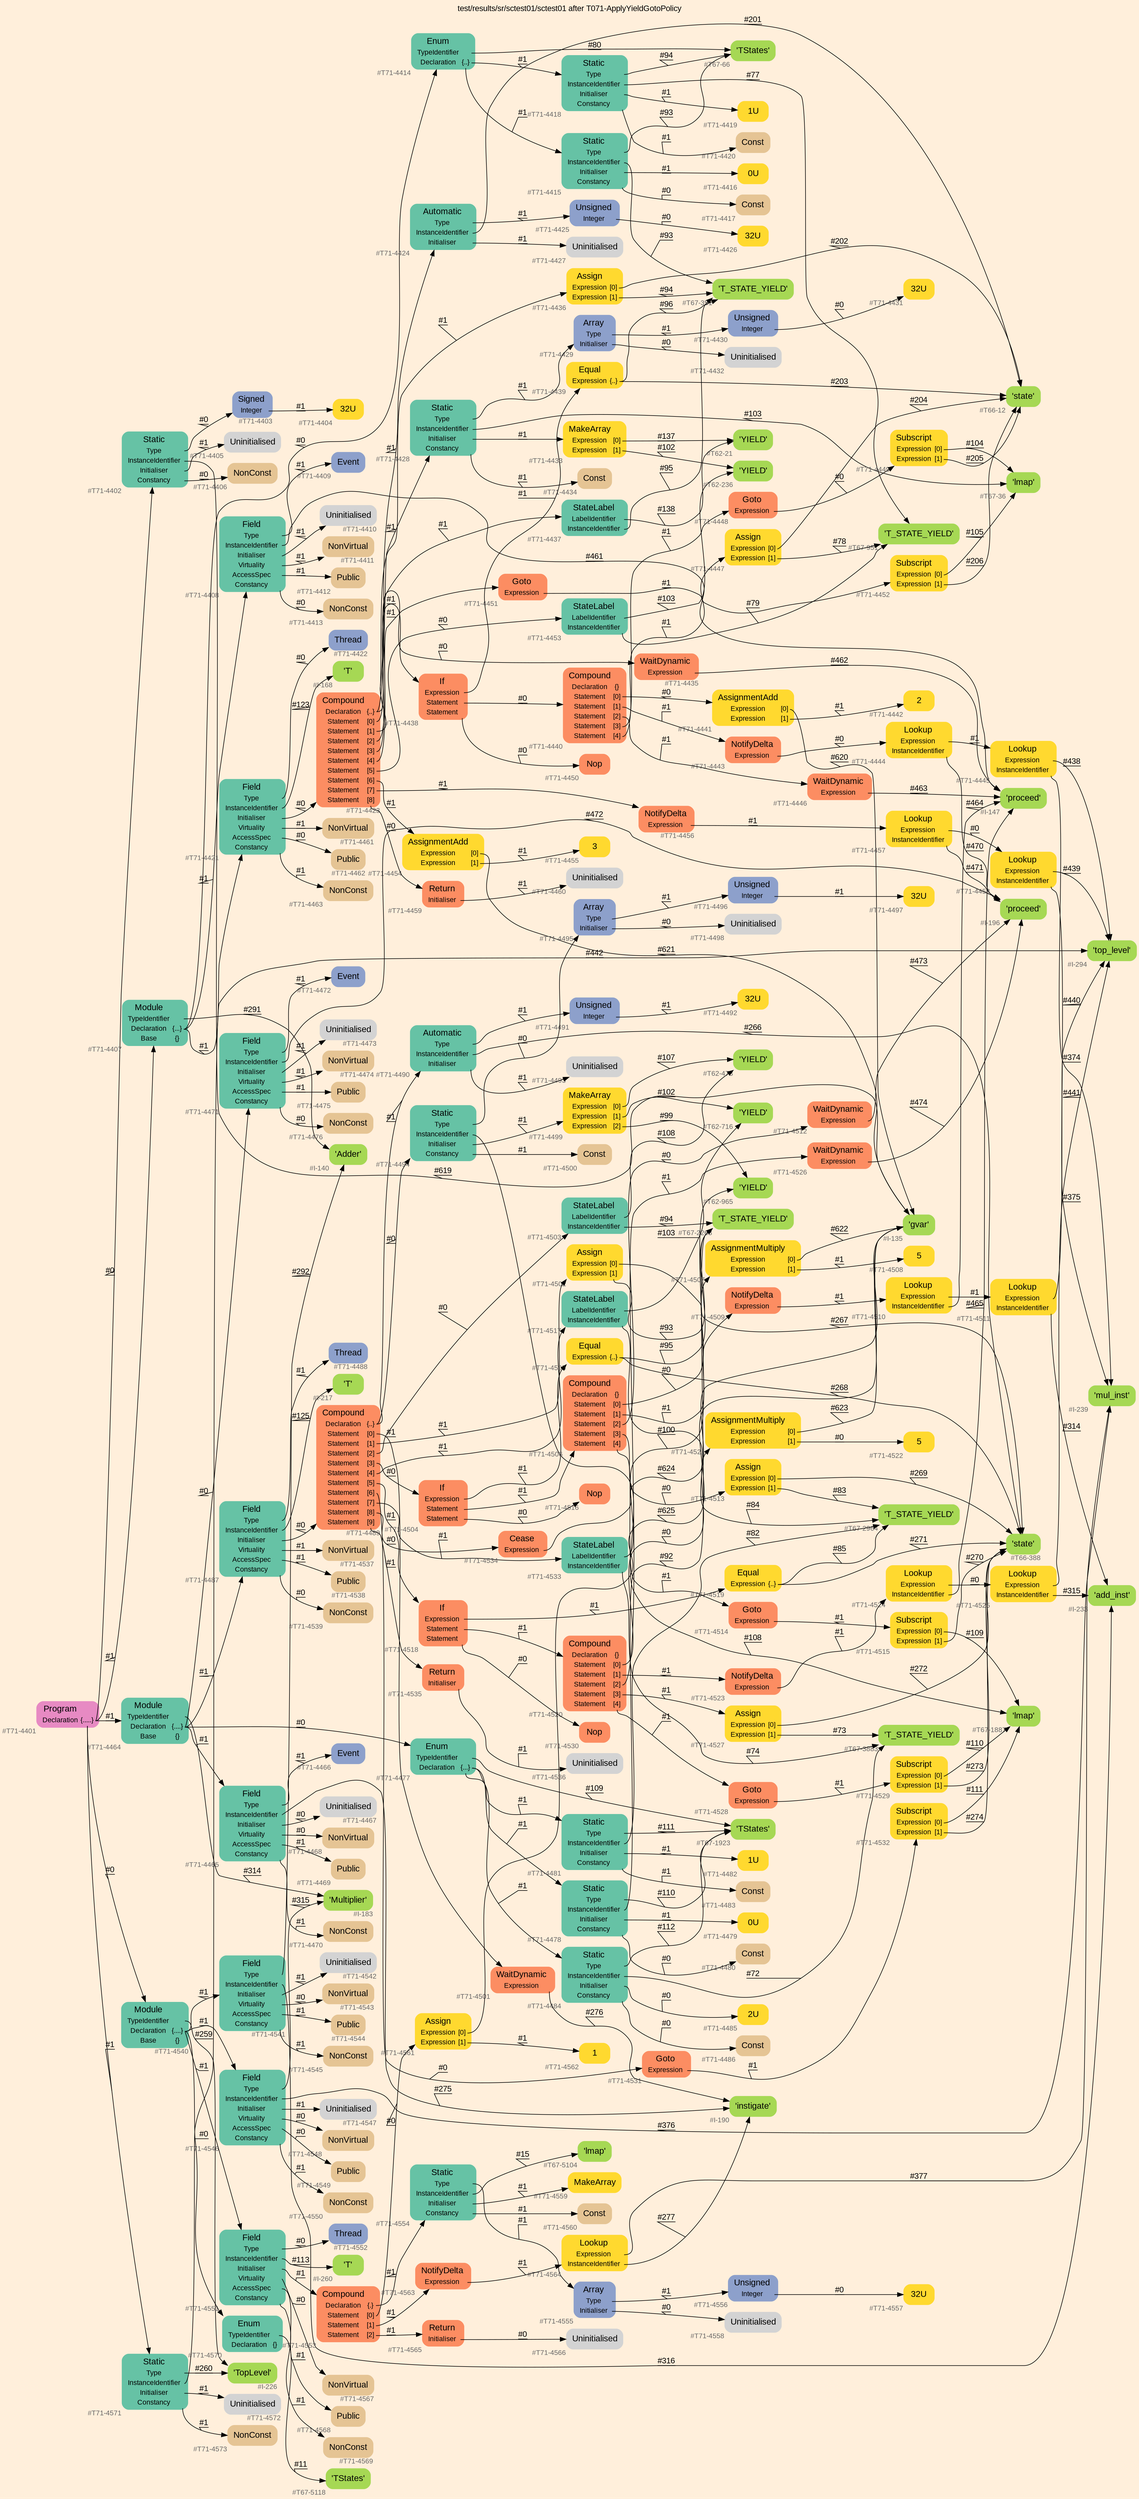 digraph "test/results/sr/sctest01/sctest01 after T071-ApplyYieldGotoPolicy" {
label = "test/results/sr/sctest01/sctest01 after T071-ApplyYieldGotoPolicy"
labelloc = t
graph [
    rankdir = "LR"
    ranksep = 0.3
    bgcolor = antiquewhite1
    color = black
    fontcolor = black
    fontname = "Arial"
];
node [
    fontname = "Arial"
];
edge [
    fontname = "Arial"
];

// -------------------- node figure --------------------
// -------- block #T71-4401 ----------
"#T71-4401" [
    fillcolor = "/set28/4"
    xlabel = "#T71-4401"
    fontsize = "12"
    fontcolor = grey40
    shape = "plaintext"
    label = <<TABLE BORDER="0" CELLBORDER="0" CELLSPACING="0">
     <TR><TD><FONT COLOR="black" POINT-SIZE="15">Program</FONT></TD></TR>
     <TR><TD><FONT COLOR="black" POINT-SIZE="12">Declaration</FONT></TD><TD PORT="port0"><FONT COLOR="black" POINT-SIZE="12">{.....}</FONT></TD></TR>
    </TABLE>>
    style = "rounded,filled"
];

// -------- block #T71-4402 ----------
"#T71-4402" [
    fillcolor = "/set28/1"
    xlabel = "#T71-4402"
    fontsize = "12"
    fontcolor = grey40
    shape = "plaintext"
    label = <<TABLE BORDER="0" CELLBORDER="0" CELLSPACING="0">
     <TR><TD><FONT COLOR="black" POINT-SIZE="15">Static</FONT></TD></TR>
     <TR><TD><FONT COLOR="black" POINT-SIZE="12">Type</FONT></TD><TD PORT="port0"></TD></TR>
     <TR><TD><FONT COLOR="black" POINT-SIZE="12">InstanceIdentifier</FONT></TD><TD PORT="port1"></TD></TR>
     <TR><TD><FONT COLOR="black" POINT-SIZE="12">Initialiser</FONT></TD><TD PORT="port2"></TD></TR>
     <TR><TD><FONT COLOR="black" POINT-SIZE="12">Constancy</FONT></TD><TD PORT="port3"></TD></TR>
    </TABLE>>
    style = "rounded,filled"
];

// -------- block #T71-4403 ----------
"#T71-4403" [
    fillcolor = "/set28/3"
    xlabel = "#T71-4403"
    fontsize = "12"
    fontcolor = grey40
    shape = "plaintext"
    label = <<TABLE BORDER="0" CELLBORDER="0" CELLSPACING="0">
     <TR><TD><FONT COLOR="black" POINT-SIZE="15">Signed</FONT></TD></TR>
     <TR><TD><FONT COLOR="black" POINT-SIZE="12">Integer</FONT></TD><TD PORT="port0"></TD></TR>
    </TABLE>>
    style = "rounded,filled"
];

// -------- block #T71-4404 ----------
"#T71-4404" [
    fillcolor = "/set28/6"
    xlabel = "#T71-4404"
    fontsize = "12"
    fontcolor = grey40
    shape = "plaintext"
    label = <<TABLE BORDER="0" CELLBORDER="0" CELLSPACING="0">
     <TR><TD><FONT COLOR="black" POINT-SIZE="15">32U</FONT></TD></TR>
    </TABLE>>
    style = "rounded,filled"
];

// -------- block #I-135 ----------
"#I-135" [
    fillcolor = "/set28/5"
    xlabel = "#I-135"
    fontsize = "12"
    fontcolor = grey40
    shape = "plaintext"
    label = <<TABLE BORDER="0" CELLBORDER="0" CELLSPACING="0">
     <TR><TD><FONT COLOR="black" POINT-SIZE="15">'gvar'</FONT></TD></TR>
    </TABLE>>
    style = "rounded,filled"
];

// -------- block #T71-4405 ----------
"#T71-4405" [
    xlabel = "#T71-4405"
    fontsize = "12"
    fontcolor = grey40
    shape = "plaintext"
    label = <<TABLE BORDER="0" CELLBORDER="0" CELLSPACING="0">
     <TR><TD><FONT COLOR="black" POINT-SIZE="15">Uninitialised</FONT></TD></TR>
    </TABLE>>
    style = "rounded,filled"
];

// -------- block #T71-4406 ----------
"#T71-4406" [
    fillcolor = "/set28/7"
    xlabel = "#T71-4406"
    fontsize = "12"
    fontcolor = grey40
    shape = "plaintext"
    label = <<TABLE BORDER="0" CELLBORDER="0" CELLSPACING="0">
     <TR><TD><FONT COLOR="black" POINT-SIZE="15">NonConst</FONT></TD></TR>
    </TABLE>>
    style = "rounded,filled"
];

// -------- block #T71-4407 ----------
"#T71-4407" [
    fillcolor = "/set28/1"
    xlabel = "#T71-4407"
    fontsize = "12"
    fontcolor = grey40
    shape = "plaintext"
    label = <<TABLE BORDER="0" CELLBORDER="0" CELLSPACING="0">
     <TR><TD><FONT COLOR="black" POINT-SIZE="15">Module</FONT></TD></TR>
     <TR><TD><FONT COLOR="black" POINT-SIZE="12">TypeIdentifier</FONT></TD><TD PORT="port0"></TD></TR>
     <TR><TD><FONT COLOR="black" POINT-SIZE="12">Declaration</FONT></TD><TD PORT="port1"><FONT COLOR="black" POINT-SIZE="12">{...}</FONT></TD></TR>
     <TR><TD><FONT COLOR="black" POINT-SIZE="12">Base</FONT></TD><TD PORT="port2"><FONT COLOR="black" POINT-SIZE="12">{}</FONT></TD></TR>
    </TABLE>>
    style = "rounded,filled"
];

// -------- block #I-140 ----------
"#I-140" [
    fillcolor = "/set28/5"
    xlabel = "#I-140"
    fontsize = "12"
    fontcolor = grey40
    shape = "plaintext"
    label = <<TABLE BORDER="0" CELLBORDER="0" CELLSPACING="0">
     <TR><TD><FONT COLOR="black" POINT-SIZE="15">'Adder'</FONT></TD></TR>
    </TABLE>>
    style = "rounded,filled"
];

// -------- block #T71-4408 ----------
"#T71-4408" [
    fillcolor = "/set28/1"
    xlabel = "#T71-4408"
    fontsize = "12"
    fontcolor = grey40
    shape = "plaintext"
    label = <<TABLE BORDER="0" CELLBORDER="0" CELLSPACING="0">
     <TR><TD><FONT COLOR="black" POINT-SIZE="15">Field</FONT></TD></TR>
     <TR><TD><FONT COLOR="black" POINT-SIZE="12">Type</FONT></TD><TD PORT="port0"></TD></TR>
     <TR><TD><FONT COLOR="black" POINT-SIZE="12">InstanceIdentifier</FONT></TD><TD PORT="port1"></TD></TR>
     <TR><TD><FONT COLOR="black" POINT-SIZE="12">Initialiser</FONT></TD><TD PORT="port2"></TD></TR>
     <TR><TD><FONT COLOR="black" POINT-SIZE="12">Virtuality</FONT></TD><TD PORT="port3"></TD></TR>
     <TR><TD><FONT COLOR="black" POINT-SIZE="12">AccessSpec</FONT></TD><TD PORT="port4"></TD></TR>
     <TR><TD><FONT COLOR="black" POINT-SIZE="12">Constancy</FONT></TD><TD PORT="port5"></TD></TR>
    </TABLE>>
    style = "rounded,filled"
];

// -------- block #T71-4409 ----------
"#T71-4409" [
    fillcolor = "/set28/3"
    xlabel = "#T71-4409"
    fontsize = "12"
    fontcolor = grey40
    shape = "plaintext"
    label = <<TABLE BORDER="0" CELLBORDER="0" CELLSPACING="0">
     <TR><TD><FONT COLOR="black" POINT-SIZE="15">Event</FONT></TD></TR>
    </TABLE>>
    style = "rounded,filled"
];

// -------- block #I-147 ----------
"#I-147" [
    fillcolor = "/set28/5"
    xlabel = "#I-147"
    fontsize = "12"
    fontcolor = grey40
    shape = "plaintext"
    label = <<TABLE BORDER="0" CELLBORDER="0" CELLSPACING="0">
     <TR><TD><FONT COLOR="black" POINT-SIZE="15">'proceed'</FONT></TD></TR>
    </TABLE>>
    style = "rounded,filled"
];

// -------- block #T71-4410 ----------
"#T71-4410" [
    xlabel = "#T71-4410"
    fontsize = "12"
    fontcolor = grey40
    shape = "plaintext"
    label = <<TABLE BORDER="0" CELLBORDER="0" CELLSPACING="0">
     <TR><TD><FONT COLOR="black" POINT-SIZE="15">Uninitialised</FONT></TD></TR>
    </TABLE>>
    style = "rounded,filled"
];

// -------- block #T71-4411 ----------
"#T71-4411" [
    fillcolor = "/set28/7"
    xlabel = "#T71-4411"
    fontsize = "12"
    fontcolor = grey40
    shape = "plaintext"
    label = <<TABLE BORDER="0" CELLBORDER="0" CELLSPACING="0">
     <TR><TD><FONT COLOR="black" POINT-SIZE="15">NonVirtual</FONT></TD></TR>
    </TABLE>>
    style = "rounded,filled"
];

// -------- block #T71-4412 ----------
"#T71-4412" [
    fillcolor = "/set28/7"
    xlabel = "#T71-4412"
    fontsize = "12"
    fontcolor = grey40
    shape = "plaintext"
    label = <<TABLE BORDER="0" CELLBORDER="0" CELLSPACING="0">
     <TR><TD><FONT COLOR="black" POINT-SIZE="15">Public</FONT></TD></TR>
    </TABLE>>
    style = "rounded,filled"
];

// -------- block #T71-4413 ----------
"#T71-4413" [
    fillcolor = "/set28/7"
    xlabel = "#T71-4413"
    fontsize = "12"
    fontcolor = grey40
    shape = "plaintext"
    label = <<TABLE BORDER="0" CELLBORDER="0" CELLSPACING="0">
     <TR><TD><FONT COLOR="black" POINT-SIZE="15">NonConst</FONT></TD></TR>
    </TABLE>>
    style = "rounded,filled"
];

// -------- block #T71-4414 ----------
"#T71-4414" [
    fillcolor = "/set28/1"
    xlabel = "#T71-4414"
    fontsize = "12"
    fontcolor = grey40
    shape = "plaintext"
    label = <<TABLE BORDER="0" CELLBORDER="0" CELLSPACING="0">
     <TR><TD><FONT COLOR="black" POINT-SIZE="15">Enum</FONT></TD></TR>
     <TR><TD><FONT COLOR="black" POINT-SIZE="12">TypeIdentifier</FONT></TD><TD PORT="port0"></TD></TR>
     <TR><TD><FONT COLOR="black" POINT-SIZE="12">Declaration</FONT></TD><TD PORT="port1"><FONT COLOR="black" POINT-SIZE="12">{..}</FONT></TD></TR>
    </TABLE>>
    style = "rounded,filled"
];

// -------- block #T67-66 ----------
"#T67-66" [
    fillcolor = "/set28/5"
    xlabel = "#T67-66"
    fontsize = "12"
    fontcolor = grey40
    shape = "plaintext"
    label = <<TABLE BORDER="0" CELLBORDER="0" CELLSPACING="0">
     <TR><TD><FONT COLOR="black" POINT-SIZE="15">'TStates'</FONT></TD></TR>
    </TABLE>>
    style = "rounded,filled"
];

// -------- block #T71-4415 ----------
"#T71-4415" [
    fillcolor = "/set28/1"
    xlabel = "#T71-4415"
    fontsize = "12"
    fontcolor = grey40
    shape = "plaintext"
    label = <<TABLE BORDER="0" CELLBORDER="0" CELLSPACING="0">
     <TR><TD><FONT COLOR="black" POINT-SIZE="15">Static</FONT></TD></TR>
     <TR><TD><FONT COLOR="black" POINT-SIZE="12">Type</FONT></TD><TD PORT="port0"></TD></TR>
     <TR><TD><FONT COLOR="black" POINT-SIZE="12">InstanceIdentifier</FONT></TD><TD PORT="port1"></TD></TR>
     <TR><TD><FONT COLOR="black" POINT-SIZE="12">Initialiser</FONT></TD><TD PORT="port2"></TD></TR>
     <TR><TD><FONT COLOR="black" POINT-SIZE="12">Constancy</FONT></TD><TD PORT="port3"></TD></TR>
    </TABLE>>
    style = "rounded,filled"
];

// -------- block #T67-351 ----------
"#T67-351" [
    fillcolor = "/set28/5"
    xlabel = "#T67-351"
    fontsize = "12"
    fontcolor = grey40
    shape = "plaintext"
    label = <<TABLE BORDER="0" CELLBORDER="0" CELLSPACING="0">
     <TR><TD><FONT COLOR="black" POINT-SIZE="15">'T_STATE_YIELD'</FONT></TD></TR>
    </TABLE>>
    style = "rounded,filled"
];

// -------- block #T71-4416 ----------
"#T71-4416" [
    fillcolor = "/set28/6"
    xlabel = "#T71-4416"
    fontsize = "12"
    fontcolor = grey40
    shape = "plaintext"
    label = <<TABLE BORDER="0" CELLBORDER="0" CELLSPACING="0">
     <TR><TD><FONT COLOR="black" POINT-SIZE="15">0U</FONT></TD></TR>
    </TABLE>>
    style = "rounded,filled"
];

// -------- block #T71-4417 ----------
"#T71-4417" [
    fillcolor = "/set28/7"
    xlabel = "#T71-4417"
    fontsize = "12"
    fontcolor = grey40
    shape = "plaintext"
    label = <<TABLE BORDER="0" CELLBORDER="0" CELLSPACING="0">
     <TR><TD><FONT COLOR="black" POINT-SIZE="15">Const</FONT></TD></TR>
    </TABLE>>
    style = "rounded,filled"
];

// -------- block #T71-4418 ----------
"#T71-4418" [
    fillcolor = "/set28/1"
    xlabel = "#T71-4418"
    fontsize = "12"
    fontcolor = grey40
    shape = "plaintext"
    label = <<TABLE BORDER="0" CELLBORDER="0" CELLSPACING="0">
     <TR><TD><FONT COLOR="black" POINT-SIZE="15">Static</FONT></TD></TR>
     <TR><TD><FONT COLOR="black" POINT-SIZE="12">Type</FONT></TD><TD PORT="port0"></TD></TR>
     <TR><TD><FONT COLOR="black" POINT-SIZE="12">InstanceIdentifier</FONT></TD><TD PORT="port1"></TD></TR>
     <TR><TD><FONT COLOR="black" POINT-SIZE="12">Initialiser</FONT></TD><TD PORT="port2"></TD></TR>
     <TR><TD><FONT COLOR="black" POINT-SIZE="12">Constancy</FONT></TD><TD PORT="port3"></TD></TR>
    </TABLE>>
    style = "rounded,filled"
];

// -------- block #T67-951 ----------
"#T67-951" [
    fillcolor = "/set28/5"
    xlabel = "#T67-951"
    fontsize = "12"
    fontcolor = grey40
    shape = "plaintext"
    label = <<TABLE BORDER="0" CELLBORDER="0" CELLSPACING="0">
     <TR><TD><FONT COLOR="black" POINT-SIZE="15">'T_STATE_YIELD'</FONT></TD></TR>
    </TABLE>>
    style = "rounded,filled"
];

// -------- block #T71-4419 ----------
"#T71-4419" [
    fillcolor = "/set28/6"
    xlabel = "#T71-4419"
    fontsize = "12"
    fontcolor = grey40
    shape = "plaintext"
    label = <<TABLE BORDER="0" CELLBORDER="0" CELLSPACING="0">
     <TR><TD><FONT COLOR="black" POINT-SIZE="15">1U</FONT></TD></TR>
    </TABLE>>
    style = "rounded,filled"
];

// -------- block #T71-4420 ----------
"#T71-4420" [
    fillcolor = "/set28/7"
    xlabel = "#T71-4420"
    fontsize = "12"
    fontcolor = grey40
    shape = "plaintext"
    label = <<TABLE BORDER="0" CELLBORDER="0" CELLSPACING="0">
     <TR><TD><FONT COLOR="black" POINT-SIZE="15">Const</FONT></TD></TR>
    </TABLE>>
    style = "rounded,filled"
];

// -------- block #T71-4421 ----------
"#T71-4421" [
    fillcolor = "/set28/1"
    xlabel = "#T71-4421"
    fontsize = "12"
    fontcolor = grey40
    shape = "plaintext"
    label = <<TABLE BORDER="0" CELLBORDER="0" CELLSPACING="0">
     <TR><TD><FONT COLOR="black" POINT-SIZE="15">Field</FONT></TD></TR>
     <TR><TD><FONT COLOR="black" POINT-SIZE="12">Type</FONT></TD><TD PORT="port0"></TD></TR>
     <TR><TD><FONT COLOR="black" POINT-SIZE="12">InstanceIdentifier</FONT></TD><TD PORT="port1"></TD></TR>
     <TR><TD><FONT COLOR="black" POINT-SIZE="12">Initialiser</FONT></TD><TD PORT="port2"></TD></TR>
     <TR><TD><FONT COLOR="black" POINT-SIZE="12">Virtuality</FONT></TD><TD PORT="port3"></TD></TR>
     <TR><TD><FONT COLOR="black" POINT-SIZE="12">AccessSpec</FONT></TD><TD PORT="port4"></TD></TR>
     <TR><TD><FONT COLOR="black" POINT-SIZE="12">Constancy</FONT></TD><TD PORT="port5"></TD></TR>
    </TABLE>>
    style = "rounded,filled"
];

// -------- block #T71-4422 ----------
"#T71-4422" [
    fillcolor = "/set28/3"
    xlabel = "#T71-4422"
    fontsize = "12"
    fontcolor = grey40
    shape = "plaintext"
    label = <<TABLE BORDER="0" CELLBORDER="0" CELLSPACING="0">
     <TR><TD><FONT COLOR="black" POINT-SIZE="15">Thread</FONT></TD></TR>
    </TABLE>>
    style = "rounded,filled"
];

// -------- block #I-168 ----------
"#I-168" [
    fillcolor = "/set28/5"
    xlabel = "#I-168"
    fontsize = "12"
    fontcolor = grey40
    shape = "plaintext"
    label = <<TABLE BORDER="0" CELLBORDER="0" CELLSPACING="0">
     <TR><TD><FONT COLOR="black" POINT-SIZE="15">'T'</FONT></TD></TR>
    </TABLE>>
    style = "rounded,filled"
];

// -------- block #T71-4423 ----------
"#T71-4423" [
    fillcolor = "/set28/2"
    xlabel = "#T71-4423"
    fontsize = "12"
    fontcolor = grey40
    shape = "plaintext"
    label = <<TABLE BORDER="0" CELLBORDER="0" CELLSPACING="0">
     <TR><TD><FONT COLOR="black" POINT-SIZE="15">Compound</FONT></TD></TR>
     <TR><TD><FONT COLOR="black" POINT-SIZE="12">Declaration</FONT></TD><TD PORT="port0"><FONT COLOR="black" POINT-SIZE="12">{..}</FONT></TD></TR>
     <TR><TD><FONT COLOR="black" POINT-SIZE="12">Statement</FONT></TD><TD PORT="port1"><FONT COLOR="black" POINT-SIZE="12">[0]</FONT></TD></TR>
     <TR><TD><FONT COLOR="black" POINT-SIZE="12">Statement</FONT></TD><TD PORT="port2"><FONT COLOR="black" POINT-SIZE="12">[1]</FONT></TD></TR>
     <TR><TD><FONT COLOR="black" POINT-SIZE="12">Statement</FONT></TD><TD PORT="port3"><FONT COLOR="black" POINT-SIZE="12">[2]</FONT></TD></TR>
     <TR><TD><FONT COLOR="black" POINT-SIZE="12">Statement</FONT></TD><TD PORT="port4"><FONT COLOR="black" POINT-SIZE="12">[3]</FONT></TD></TR>
     <TR><TD><FONT COLOR="black" POINT-SIZE="12">Statement</FONT></TD><TD PORT="port5"><FONT COLOR="black" POINT-SIZE="12">[4]</FONT></TD></TR>
     <TR><TD><FONT COLOR="black" POINT-SIZE="12">Statement</FONT></TD><TD PORT="port6"><FONT COLOR="black" POINT-SIZE="12">[5]</FONT></TD></TR>
     <TR><TD><FONT COLOR="black" POINT-SIZE="12">Statement</FONT></TD><TD PORT="port7"><FONT COLOR="black" POINT-SIZE="12">[6]</FONT></TD></TR>
     <TR><TD><FONT COLOR="black" POINT-SIZE="12">Statement</FONT></TD><TD PORT="port8"><FONT COLOR="black" POINT-SIZE="12">[7]</FONT></TD></TR>
     <TR><TD><FONT COLOR="black" POINT-SIZE="12">Statement</FONT></TD><TD PORT="port9"><FONT COLOR="black" POINT-SIZE="12">[8]</FONT></TD></TR>
    </TABLE>>
    style = "rounded,filled"
];

// -------- block #T71-4424 ----------
"#T71-4424" [
    fillcolor = "/set28/1"
    xlabel = "#T71-4424"
    fontsize = "12"
    fontcolor = grey40
    shape = "plaintext"
    label = <<TABLE BORDER="0" CELLBORDER="0" CELLSPACING="0">
     <TR><TD><FONT COLOR="black" POINT-SIZE="15">Automatic</FONT></TD></TR>
     <TR><TD><FONT COLOR="black" POINT-SIZE="12">Type</FONT></TD><TD PORT="port0"></TD></TR>
     <TR><TD><FONT COLOR="black" POINT-SIZE="12">InstanceIdentifier</FONT></TD><TD PORT="port1"></TD></TR>
     <TR><TD><FONT COLOR="black" POINT-SIZE="12">Initialiser</FONT></TD><TD PORT="port2"></TD></TR>
    </TABLE>>
    style = "rounded,filled"
];

// -------- block #T71-4425 ----------
"#T71-4425" [
    fillcolor = "/set28/3"
    xlabel = "#T71-4425"
    fontsize = "12"
    fontcolor = grey40
    shape = "plaintext"
    label = <<TABLE BORDER="0" CELLBORDER="0" CELLSPACING="0">
     <TR><TD><FONT COLOR="black" POINT-SIZE="15">Unsigned</FONT></TD></TR>
     <TR><TD><FONT COLOR="black" POINT-SIZE="12">Integer</FONT></TD><TD PORT="port0"></TD></TR>
    </TABLE>>
    style = "rounded,filled"
];

// -------- block #T71-4426 ----------
"#T71-4426" [
    fillcolor = "/set28/6"
    xlabel = "#T71-4426"
    fontsize = "12"
    fontcolor = grey40
    shape = "plaintext"
    label = <<TABLE BORDER="0" CELLBORDER="0" CELLSPACING="0">
     <TR><TD><FONT COLOR="black" POINT-SIZE="15">32U</FONT></TD></TR>
    </TABLE>>
    style = "rounded,filled"
];

// -------- block #T66-12 ----------
"#T66-12" [
    fillcolor = "/set28/5"
    xlabel = "#T66-12"
    fontsize = "12"
    fontcolor = grey40
    shape = "plaintext"
    label = <<TABLE BORDER="0" CELLBORDER="0" CELLSPACING="0">
     <TR><TD><FONT COLOR="black" POINT-SIZE="15">'state'</FONT></TD></TR>
    </TABLE>>
    style = "rounded,filled"
];

// -------- block #T71-4427 ----------
"#T71-4427" [
    xlabel = "#T71-4427"
    fontsize = "12"
    fontcolor = grey40
    shape = "plaintext"
    label = <<TABLE BORDER="0" CELLBORDER="0" CELLSPACING="0">
     <TR><TD><FONT COLOR="black" POINT-SIZE="15">Uninitialised</FONT></TD></TR>
    </TABLE>>
    style = "rounded,filled"
];

// -------- block #T71-4428 ----------
"#T71-4428" [
    fillcolor = "/set28/1"
    xlabel = "#T71-4428"
    fontsize = "12"
    fontcolor = grey40
    shape = "plaintext"
    label = <<TABLE BORDER="0" CELLBORDER="0" CELLSPACING="0">
     <TR><TD><FONT COLOR="black" POINT-SIZE="15">Static</FONT></TD></TR>
     <TR><TD><FONT COLOR="black" POINT-SIZE="12">Type</FONT></TD><TD PORT="port0"></TD></TR>
     <TR><TD><FONT COLOR="black" POINT-SIZE="12">InstanceIdentifier</FONT></TD><TD PORT="port1"></TD></TR>
     <TR><TD><FONT COLOR="black" POINT-SIZE="12">Initialiser</FONT></TD><TD PORT="port2"></TD></TR>
     <TR><TD><FONT COLOR="black" POINT-SIZE="12">Constancy</FONT></TD><TD PORT="port3"></TD></TR>
    </TABLE>>
    style = "rounded,filled"
];

// -------- block #T71-4429 ----------
"#T71-4429" [
    fillcolor = "/set28/3"
    xlabel = "#T71-4429"
    fontsize = "12"
    fontcolor = grey40
    shape = "plaintext"
    label = <<TABLE BORDER="0" CELLBORDER="0" CELLSPACING="0">
     <TR><TD><FONT COLOR="black" POINT-SIZE="15">Array</FONT></TD></TR>
     <TR><TD><FONT COLOR="black" POINT-SIZE="12">Type</FONT></TD><TD PORT="port0"></TD></TR>
     <TR><TD><FONT COLOR="black" POINT-SIZE="12">Initialiser</FONT></TD><TD PORT="port1"></TD></TR>
    </TABLE>>
    style = "rounded,filled"
];

// -------- block #T71-4430 ----------
"#T71-4430" [
    fillcolor = "/set28/3"
    xlabel = "#T71-4430"
    fontsize = "12"
    fontcolor = grey40
    shape = "plaintext"
    label = <<TABLE BORDER="0" CELLBORDER="0" CELLSPACING="0">
     <TR><TD><FONT COLOR="black" POINT-SIZE="15">Unsigned</FONT></TD></TR>
     <TR><TD><FONT COLOR="black" POINT-SIZE="12">Integer</FONT></TD><TD PORT="port0"></TD></TR>
    </TABLE>>
    style = "rounded,filled"
];

// -------- block #T71-4431 ----------
"#T71-4431" [
    fillcolor = "/set28/6"
    xlabel = "#T71-4431"
    fontsize = "12"
    fontcolor = grey40
    shape = "plaintext"
    label = <<TABLE BORDER="0" CELLBORDER="0" CELLSPACING="0">
     <TR><TD><FONT COLOR="black" POINT-SIZE="15">32U</FONT></TD></TR>
    </TABLE>>
    style = "rounded,filled"
];

// -------- block #T71-4432 ----------
"#T71-4432" [
    xlabel = "#T71-4432"
    fontsize = "12"
    fontcolor = grey40
    shape = "plaintext"
    label = <<TABLE BORDER="0" CELLBORDER="0" CELLSPACING="0">
     <TR><TD><FONT COLOR="black" POINT-SIZE="15">Uninitialised</FONT></TD></TR>
    </TABLE>>
    style = "rounded,filled"
];

// -------- block #T67-36 ----------
"#T67-36" [
    fillcolor = "/set28/5"
    xlabel = "#T67-36"
    fontsize = "12"
    fontcolor = grey40
    shape = "plaintext"
    label = <<TABLE BORDER="0" CELLBORDER="0" CELLSPACING="0">
     <TR><TD><FONT COLOR="black" POINT-SIZE="15">'lmap'</FONT></TD></TR>
    </TABLE>>
    style = "rounded,filled"
];

// -------- block #T71-4433 ----------
"#T71-4433" [
    fillcolor = "/set28/6"
    xlabel = "#T71-4433"
    fontsize = "12"
    fontcolor = grey40
    shape = "plaintext"
    label = <<TABLE BORDER="0" CELLBORDER="0" CELLSPACING="0">
     <TR><TD><FONT COLOR="black" POINT-SIZE="15">MakeArray</FONT></TD></TR>
     <TR><TD><FONT COLOR="black" POINT-SIZE="12">Expression</FONT></TD><TD PORT="port0"><FONT COLOR="black" POINT-SIZE="12">[0]</FONT></TD></TR>
     <TR><TD><FONT COLOR="black" POINT-SIZE="12">Expression</FONT></TD><TD PORT="port1"><FONT COLOR="black" POINT-SIZE="12">[1]</FONT></TD></TR>
    </TABLE>>
    style = "rounded,filled"
];

// -------- block #T62-21 ----------
"#T62-21" [
    fillcolor = "/set28/5"
    xlabel = "#T62-21"
    fontsize = "12"
    fontcolor = grey40
    shape = "plaintext"
    label = <<TABLE BORDER="0" CELLBORDER="0" CELLSPACING="0">
     <TR><TD><FONT COLOR="black" POINT-SIZE="15">'YIELD'</FONT></TD></TR>
    </TABLE>>
    style = "rounded,filled"
];

// -------- block #T62-236 ----------
"#T62-236" [
    fillcolor = "/set28/5"
    xlabel = "#T62-236"
    fontsize = "12"
    fontcolor = grey40
    shape = "plaintext"
    label = <<TABLE BORDER="0" CELLBORDER="0" CELLSPACING="0">
     <TR><TD><FONT COLOR="black" POINT-SIZE="15">'YIELD'</FONT></TD></TR>
    </TABLE>>
    style = "rounded,filled"
];

// -------- block #T71-4434 ----------
"#T71-4434" [
    fillcolor = "/set28/7"
    xlabel = "#T71-4434"
    fontsize = "12"
    fontcolor = grey40
    shape = "plaintext"
    label = <<TABLE BORDER="0" CELLBORDER="0" CELLSPACING="0">
     <TR><TD><FONT COLOR="black" POINT-SIZE="15">Const</FONT></TD></TR>
    </TABLE>>
    style = "rounded,filled"
];

// -------- block #T71-4435 ----------
"#T71-4435" [
    fillcolor = "/set28/2"
    xlabel = "#T71-4435"
    fontsize = "12"
    fontcolor = grey40
    shape = "plaintext"
    label = <<TABLE BORDER="0" CELLBORDER="0" CELLSPACING="0">
     <TR><TD><FONT COLOR="black" POINT-SIZE="15">WaitDynamic</FONT></TD></TR>
     <TR><TD><FONT COLOR="black" POINT-SIZE="12">Expression</FONT></TD><TD PORT="port0"></TD></TR>
    </TABLE>>
    style = "rounded,filled"
];

// -------- block #T71-4436 ----------
"#T71-4436" [
    fillcolor = "/set28/6"
    xlabel = "#T71-4436"
    fontsize = "12"
    fontcolor = grey40
    shape = "plaintext"
    label = <<TABLE BORDER="0" CELLBORDER="0" CELLSPACING="0">
     <TR><TD><FONT COLOR="black" POINT-SIZE="15">Assign</FONT></TD></TR>
     <TR><TD><FONT COLOR="black" POINT-SIZE="12">Expression</FONT></TD><TD PORT="port0"><FONT COLOR="black" POINT-SIZE="12">[0]</FONT></TD></TR>
     <TR><TD><FONT COLOR="black" POINT-SIZE="12">Expression</FONT></TD><TD PORT="port1"><FONT COLOR="black" POINT-SIZE="12">[1]</FONT></TD></TR>
    </TABLE>>
    style = "rounded,filled"
];

// -------- block #T71-4437 ----------
"#T71-4437" [
    fillcolor = "/set28/1"
    xlabel = "#T71-4437"
    fontsize = "12"
    fontcolor = grey40
    shape = "plaintext"
    label = <<TABLE BORDER="0" CELLBORDER="0" CELLSPACING="0">
     <TR><TD><FONT COLOR="black" POINT-SIZE="15">StateLabel</FONT></TD></TR>
     <TR><TD><FONT COLOR="black" POINT-SIZE="12">LabelIdentifier</FONT></TD><TD PORT="port0"></TD></TR>
     <TR><TD><FONT COLOR="black" POINT-SIZE="12">InstanceIdentifier</FONT></TD><TD PORT="port1"></TD></TR>
    </TABLE>>
    style = "rounded,filled"
];

// -------- block #T71-4438 ----------
"#T71-4438" [
    fillcolor = "/set28/2"
    xlabel = "#T71-4438"
    fontsize = "12"
    fontcolor = grey40
    shape = "plaintext"
    label = <<TABLE BORDER="0" CELLBORDER="0" CELLSPACING="0">
     <TR><TD><FONT COLOR="black" POINT-SIZE="15">If</FONT></TD></TR>
     <TR><TD><FONT COLOR="black" POINT-SIZE="12">Expression</FONT></TD><TD PORT="port0"></TD></TR>
     <TR><TD><FONT COLOR="black" POINT-SIZE="12">Statement</FONT></TD><TD PORT="port1"></TD></TR>
     <TR><TD><FONT COLOR="black" POINT-SIZE="12">Statement</FONT></TD><TD PORT="port2"></TD></TR>
    </TABLE>>
    style = "rounded,filled"
];

// -------- block #T71-4439 ----------
"#T71-4439" [
    fillcolor = "/set28/6"
    xlabel = "#T71-4439"
    fontsize = "12"
    fontcolor = grey40
    shape = "plaintext"
    label = <<TABLE BORDER="0" CELLBORDER="0" CELLSPACING="0">
     <TR><TD><FONT COLOR="black" POINT-SIZE="15">Equal</FONT></TD></TR>
     <TR><TD><FONT COLOR="black" POINT-SIZE="12">Expression</FONT></TD><TD PORT="port0"><FONT COLOR="black" POINT-SIZE="12">{..}</FONT></TD></TR>
    </TABLE>>
    style = "rounded,filled"
];

// -------- block #T71-4440 ----------
"#T71-4440" [
    fillcolor = "/set28/2"
    xlabel = "#T71-4440"
    fontsize = "12"
    fontcolor = grey40
    shape = "plaintext"
    label = <<TABLE BORDER="0" CELLBORDER="0" CELLSPACING="0">
     <TR><TD><FONT COLOR="black" POINT-SIZE="15">Compound</FONT></TD></TR>
     <TR><TD><FONT COLOR="black" POINT-SIZE="12">Declaration</FONT></TD><TD PORT="port0"><FONT COLOR="black" POINT-SIZE="12">{}</FONT></TD></TR>
     <TR><TD><FONT COLOR="black" POINT-SIZE="12">Statement</FONT></TD><TD PORT="port1"><FONT COLOR="black" POINT-SIZE="12">[0]</FONT></TD></TR>
     <TR><TD><FONT COLOR="black" POINT-SIZE="12">Statement</FONT></TD><TD PORT="port2"><FONT COLOR="black" POINT-SIZE="12">[1]</FONT></TD></TR>
     <TR><TD><FONT COLOR="black" POINT-SIZE="12">Statement</FONT></TD><TD PORT="port3"><FONT COLOR="black" POINT-SIZE="12">[2]</FONT></TD></TR>
     <TR><TD><FONT COLOR="black" POINT-SIZE="12">Statement</FONT></TD><TD PORT="port4"><FONT COLOR="black" POINT-SIZE="12">[3]</FONT></TD></TR>
     <TR><TD><FONT COLOR="black" POINT-SIZE="12">Statement</FONT></TD><TD PORT="port5"><FONT COLOR="black" POINT-SIZE="12">[4]</FONT></TD></TR>
    </TABLE>>
    style = "rounded,filled"
];

// -------- block #T71-4441 ----------
"#T71-4441" [
    fillcolor = "/set28/6"
    xlabel = "#T71-4441"
    fontsize = "12"
    fontcolor = grey40
    shape = "plaintext"
    label = <<TABLE BORDER="0" CELLBORDER="0" CELLSPACING="0">
     <TR><TD><FONT COLOR="black" POINT-SIZE="15">AssignmentAdd</FONT></TD></TR>
     <TR><TD><FONT COLOR="black" POINT-SIZE="12">Expression</FONT></TD><TD PORT="port0"><FONT COLOR="black" POINT-SIZE="12">[0]</FONT></TD></TR>
     <TR><TD><FONT COLOR="black" POINT-SIZE="12">Expression</FONT></TD><TD PORT="port1"><FONT COLOR="black" POINT-SIZE="12">[1]</FONT></TD></TR>
    </TABLE>>
    style = "rounded,filled"
];

// -------- block #T71-4442 ----------
"#T71-4442" [
    fillcolor = "/set28/6"
    xlabel = "#T71-4442"
    fontsize = "12"
    fontcolor = grey40
    shape = "plaintext"
    label = <<TABLE BORDER="0" CELLBORDER="0" CELLSPACING="0">
     <TR><TD><FONT COLOR="black" POINT-SIZE="15">2</FONT></TD></TR>
    </TABLE>>
    style = "rounded,filled"
];

// -------- block #T71-4443 ----------
"#T71-4443" [
    fillcolor = "/set28/2"
    xlabel = "#T71-4443"
    fontsize = "12"
    fontcolor = grey40
    shape = "plaintext"
    label = <<TABLE BORDER="0" CELLBORDER="0" CELLSPACING="0">
     <TR><TD><FONT COLOR="black" POINT-SIZE="15">NotifyDelta</FONT></TD></TR>
     <TR><TD><FONT COLOR="black" POINT-SIZE="12">Expression</FONT></TD><TD PORT="port0"></TD></TR>
    </TABLE>>
    style = "rounded,filled"
];

// -------- block #T71-4444 ----------
"#T71-4444" [
    fillcolor = "/set28/6"
    xlabel = "#T71-4444"
    fontsize = "12"
    fontcolor = grey40
    shape = "plaintext"
    label = <<TABLE BORDER="0" CELLBORDER="0" CELLSPACING="0">
     <TR><TD><FONT COLOR="black" POINT-SIZE="15">Lookup</FONT></TD></TR>
     <TR><TD><FONT COLOR="black" POINT-SIZE="12">Expression</FONT></TD><TD PORT="port0"></TD></TR>
     <TR><TD><FONT COLOR="black" POINT-SIZE="12">InstanceIdentifier</FONT></TD><TD PORT="port1"></TD></TR>
    </TABLE>>
    style = "rounded,filled"
];

// -------- block #T71-4445 ----------
"#T71-4445" [
    fillcolor = "/set28/6"
    xlabel = "#T71-4445"
    fontsize = "12"
    fontcolor = grey40
    shape = "plaintext"
    label = <<TABLE BORDER="0" CELLBORDER="0" CELLSPACING="0">
     <TR><TD><FONT COLOR="black" POINT-SIZE="15">Lookup</FONT></TD></TR>
     <TR><TD><FONT COLOR="black" POINT-SIZE="12">Expression</FONT></TD><TD PORT="port0"></TD></TR>
     <TR><TD><FONT COLOR="black" POINT-SIZE="12">InstanceIdentifier</FONT></TD><TD PORT="port1"></TD></TR>
    </TABLE>>
    style = "rounded,filled"
];

// -------- block #I-294 ----------
"#I-294" [
    fillcolor = "/set28/5"
    xlabel = "#I-294"
    fontsize = "12"
    fontcolor = grey40
    shape = "plaintext"
    label = <<TABLE BORDER="0" CELLBORDER="0" CELLSPACING="0">
     <TR><TD><FONT COLOR="black" POINT-SIZE="15">'top_level'</FONT></TD></TR>
    </TABLE>>
    style = "rounded,filled"
];

// -------- block #I-239 ----------
"#I-239" [
    fillcolor = "/set28/5"
    xlabel = "#I-239"
    fontsize = "12"
    fontcolor = grey40
    shape = "plaintext"
    label = <<TABLE BORDER="0" CELLBORDER="0" CELLSPACING="0">
     <TR><TD><FONT COLOR="black" POINT-SIZE="15">'mul_inst'</FONT></TD></TR>
    </TABLE>>
    style = "rounded,filled"
];

// -------- block #I-196 ----------
"#I-196" [
    fillcolor = "/set28/5"
    xlabel = "#I-196"
    fontsize = "12"
    fontcolor = grey40
    shape = "plaintext"
    label = <<TABLE BORDER="0" CELLBORDER="0" CELLSPACING="0">
     <TR><TD><FONT COLOR="black" POINT-SIZE="15">'proceed'</FONT></TD></TR>
    </TABLE>>
    style = "rounded,filled"
];

// -------- block #T71-4446 ----------
"#T71-4446" [
    fillcolor = "/set28/2"
    xlabel = "#T71-4446"
    fontsize = "12"
    fontcolor = grey40
    shape = "plaintext"
    label = <<TABLE BORDER="0" CELLBORDER="0" CELLSPACING="0">
     <TR><TD><FONT COLOR="black" POINT-SIZE="15">WaitDynamic</FONT></TD></TR>
     <TR><TD><FONT COLOR="black" POINT-SIZE="12">Expression</FONT></TD><TD PORT="port0"></TD></TR>
    </TABLE>>
    style = "rounded,filled"
];

// -------- block #T71-4447 ----------
"#T71-4447" [
    fillcolor = "/set28/6"
    xlabel = "#T71-4447"
    fontsize = "12"
    fontcolor = grey40
    shape = "plaintext"
    label = <<TABLE BORDER="0" CELLBORDER="0" CELLSPACING="0">
     <TR><TD><FONT COLOR="black" POINT-SIZE="15">Assign</FONT></TD></TR>
     <TR><TD><FONT COLOR="black" POINT-SIZE="12">Expression</FONT></TD><TD PORT="port0"><FONT COLOR="black" POINT-SIZE="12">[0]</FONT></TD></TR>
     <TR><TD><FONT COLOR="black" POINT-SIZE="12">Expression</FONT></TD><TD PORT="port1"><FONT COLOR="black" POINT-SIZE="12">[1]</FONT></TD></TR>
    </TABLE>>
    style = "rounded,filled"
];

// -------- block #T71-4448 ----------
"#T71-4448" [
    fillcolor = "/set28/2"
    xlabel = "#T71-4448"
    fontsize = "12"
    fontcolor = grey40
    shape = "plaintext"
    label = <<TABLE BORDER="0" CELLBORDER="0" CELLSPACING="0">
     <TR><TD><FONT COLOR="black" POINT-SIZE="15">Goto</FONT></TD></TR>
     <TR><TD><FONT COLOR="black" POINT-SIZE="12">Expression</FONT></TD><TD PORT="port0"></TD></TR>
    </TABLE>>
    style = "rounded,filled"
];

// -------- block #T71-4449 ----------
"#T71-4449" [
    fillcolor = "/set28/6"
    xlabel = "#T71-4449"
    fontsize = "12"
    fontcolor = grey40
    shape = "plaintext"
    label = <<TABLE BORDER="0" CELLBORDER="0" CELLSPACING="0">
     <TR><TD><FONT COLOR="black" POINT-SIZE="15">Subscript</FONT></TD></TR>
     <TR><TD><FONT COLOR="black" POINT-SIZE="12">Expression</FONT></TD><TD PORT="port0"><FONT COLOR="black" POINT-SIZE="12">[0]</FONT></TD></TR>
     <TR><TD><FONT COLOR="black" POINT-SIZE="12">Expression</FONT></TD><TD PORT="port1"><FONT COLOR="black" POINT-SIZE="12">[1]</FONT></TD></TR>
    </TABLE>>
    style = "rounded,filled"
];

// -------- block #T71-4450 ----------
"#T71-4450" [
    fillcolor = "/set28/2"
    xlabel = "#T71-4450"
    fontsize = "12"
    fontcolor = grey40
    shape = "plaintext"
    label = <<TABLE BORDER="0" CELLBORDER="0" CELLSPACING="0">
     <TR><TD><FONT COLOR="black" POINT-SIZE="15">Nop</FONT></TD></TR>
    </TABLE>>
    style = "rounded,filled"
];

// -------- block #T71-4451 ----------
"#T71-4451" [
    fillcolor = "/set28/2"
    xlabel = "#T71-4451"
    fontsize = "12"
    fontcolor = grey40
    shape = "plaintext"
    label = <<TABLE BORDER="0" CELLBORDER="0" CELLSPACING="0">
     <TR><TD><FONT COLOR="black" POINT-SIZE="15">Goto</FONT></TD></TR>
     <TR><TD><FONT COLOR="black" POINT-SIZE="12">Expression</FONT></TD><TD PORT="port0"></TD></TR>
    </TABLE>>
    style = "rounded,filled"
];

// -------- block #T71-4452 ----------
"#T71-4452" [
    fillcolor = "/set28/6"
    xlabel = "#T71-4452"
    fontsize = "12"
    fontcolor = grey40
    shape = "plaintext"
    label = <<TABLE BORDER="0" CELLBORDER="0" CELLSPACING="0">
     <TR><TD><FONT COLOR="black" POINT-SIZE="15">Subscript</FONT></TD></TR>
     <TR><TD><FONT COLOR="black" POINT-SIZE="12">Expression</FONT></TD><TD PORT="port0"><FONT COLOR="black" POINT-SIZE="12">[0]</FONT></TD></TR>
     <TR><TD><FONT COLOR="black" POINT-SIZE="12">Expression</FONT></TD><TD PORT="port1"><FONT COLOR="black" POINT-SIZE="12">[1]</FONT></TD></TR>
    </TABLE>>
    style = "rounded,filled"
];

// -------- block #T71-4453 ----------
"#T71-4453" [
    fillcolor = "/set28/1"
    xlabel = "#T71-4453"
    fontsize = "12"
    fontcolor = grey40
    shape = "plaintext"
    label = <<TABLE BORDER="0" CELLBORDER="0" CELLSPACING="0">
     <TR><TD><FONT COLOR="black" POINT-SIZE="15">StateLabel</FONT></TD></TR>
     <TR><TD><FONT COLOR="black" POINT-SIZE="12">LabelIdentifier</FONT></TD><TD PORT="port0"></TD></TR>
     <TR><TD><FONT COLOR="black" POINT-SIZE="12">InstanceIdentifier</FONT></TD><TD PORT="port1"></TD></TR>
    </TABLE>>
    style = "rounded,filled"
];

// -------- block #T71-4454 ----------
"#T71-4454" [
    fillcolor = "/set28/6"
    xlabel = "#T71-4454"
    fontsize = "12"
    fontcolor = grey40
    shape = "plaintext"
    label = <<TABLE BORDER="0" CELLBORDER="0" CELLSPACING="0">
     <TR><TD><FONT COLOR="black" POINT-SIZE="15">AssignmentAdd</FONT></TD></TR>
     <TR><TD><FONT COLOR="black" POINT-SIZE="12">Expression</FONT></TD><TD PORT="port0"><FONT COLOR="black" POINT-SIZE="12">[0]</FONT></TD></TR>
     <TR><TD><FONT COLOR="black" POINT-SIZE="12">Expression</FONT></TD><TD PORT="port1"><FONT COLOR="black" POINT-SIZE="12">[1]</FONT></TD></TR>
    </TABLE>>
    style = "rounded,filled"
];

// -------- block #T71-4455 ----------
"#T71-4455" [
    fillcolor = "/set28/6"
    xlabel = "#T71-4455"
    fontsize = "12"
    fontcolor = grey40
    shape = "plaintext"
    label = <<TABLE BORDER="0" CELLBORDER="0" CELLSPACING="0">
     <TR><TD><FONT COLOR="black" POINT-SIZE="15">3</FONT></TD></TR>
    </TABLE>>
    style = "rounded,filled"
];

// -------- block #T71-4456 ----------
"#T71-4456" [
    fillcolor = "/set28/2"
    xlabel = "#T71-4456"
    fontsize = "12"
    fontcolor = grey40
    shape = "plaintext"
    label = <<TABLE BORDER="0" CELLBORDER="0" CELLSPACING="0">
     <TR><TD><FONT COLOR="black" POINT-SIZE="15">NotifyDelta</FONT></TD></TR>
     <TR><TD><FONT COLOR="black" POINT-SIZE="12">Expression</FONT></TD><TD PORT="port0"></TD></TR>
    </TABLE>>
    style = "rounded,filled"
];

// -------- block #T71-4457 ----------
"#T71-4457" [
    fillcolor = "/set28/6"
    xlabel = "#T71-4457"
    fontsize = "12"
    fontcolor = grey40
    shape = "plaintext"
    label = <<TABLE BORDER="0" CELLBORDER="0" CELLSPACING="0">
     <TR><TD><FONT COLOR="black" POINT-SIZE="15">Lookup</FONT></TD></TR>
     <TR><TD><FONT COLOR="black" POINT-SIZE="12">Expression</FONT></TD><TD PORT="port0"></TD></TR>
     <TR><TD><FONT COLOR="black" POINT-SIZE="12">InstanceIdentifier</FONT></TD><TD PORT="port1"></TD></TR>
    </TABLE>>
    style = "rounded,filled"
];

// -------- block #T71-4458 ----------
"#T71-4458" [
    fillcolor = "/set28/6"
    xlabel = "#T71-4458"
    fontsize = "12"
    fontcolor = grey40
    shape = "plaintext"
    label = <<TABLE BORDER="0" CELLBORDER="0" CELLSPACING="0">
     <TR><TD><FONT COLOR="black" POINT-SIZE="15">Lookup</FONT></TD></TR>
     <TR><TD><FONT COLOR="black" POINT-SIZE="12">Expression</FONT></TD><TD PORT="port0"></TD></TR>
     <TR><TD><FONT COLOR="black" POINT-SIZE="12">InstanceIdentifier</FONT></TD><TD PORT="port1"></TD></TR>
    </TABLE>>
    style = "rounded,filled"
];

// -------- block #T71-4459 ----------
"#T71-4459" [
    fillcolor = "/set28/2"
    xlabel = "#T71-4459"
    fontsize = "12"
    fontcolor = grey40
    shape = "plaintext"
    label = <<TABLE BORDER="0" CELLBORDER="0" CELLSPACING="0">
     <TR><TD><FONT COLOR="black" POINT-SIZE="15">Return</FONT></TD></TR>
     <TR><TD><FONT COLOR="black" POINT-SIZE="12">Initialiser</FONT></TD><TD PORT="port0"></TD></TR>
    </TABLE>>
    style = "rounded,filled"
];

// -------- block #T71-4460 ----------
"#T71-4460" [
    xlabel = "#T71-4460"
    fontsize = "12"
    fontcolor = grey40
    shape = "plaintext"
    label = <<TABLE BORDER="0" CELLBORDER="0" CELLSPACING="0">
     <TR><TD><FONT COLOR="black" POINT-SIZE="15">Uninitialised</FONT></TD></TR>
    </TABLE>>
    style = "rounded,filled"
];

// -------- block #T71-4461 ----------
"#T71-4461" [
    fillcolor = "/set28/7"
    xlabel = "#T71-4461"
    fontsize = "12"
    fontcolor = grey40
    shape = "plaintext"
    label = <<TABLE BORDER="0" CELLBORDER="0" CELLSPACING="0">
     <TR><TD><FONT COLOR="black" POINT-SIZE="15">NonVirtual</FONT></TD></TR>
    </TABLE>>
    style = "rounded,filled"
];

// -------- block #T71-4462 ----------
"#T71-4462" [
    fillcolor = "/set28/7"
    xlabel = "#T71-4462"
    fontsize = "12"
    fontcolor = grey40
    shape = "plaintext"
    label = <<TABLE BORDER="0" CELLBORDER="0" CELLSPACING="0">
     <TR><TD><FONT COLOR="black" POINT-SIZE="15">Public</FONT></TD></TR>
    </TABLE>>
    style = "rounded,filled"
];

// -------- block #T71-4463 ----------
"#T71-4463" [
    fillcolor = "/set28/7"
    xlabel = "#T71-4463"
    fontsize = "12"
    fontcolor = grey40
    shape = "plaintext"
    label = <<TABLE BORDER="0" CELLBORDER="0" CELLSPACING="0">
     <TR><TD><FONT COLOR="black" POINT-SIZE="15">NonConst</FONT></TD></TR>
    </TABLE>>
    style = "rounded,filled"
];

// -------- block #T71-4464 ----------
"#T71-4464" [
    fillcolor = "/set28/1"
    xlabel = "#T71-4464"
    fontsize = "12"
    fontcolor = grey40
    shape = "plaintext"
    label = <<TABLE BORDER="0" CELLBORDER="0" CELLSPACING="0">
     <TR><TD><FONT COLOR="black" POINT-SIZE="15">Module</FONT></TD></TR>
     <TR><TD><FONT COLOR="black" POINT-SIZE="12">TypeIdentifier</FONT></TD><TD PORT="port0"></TD></TR>
     <TR><TD><FONT COLOR="black" POINT-SIZE="12">Declaration</FONT></TD><TD PORT="port1"><FONT COLOR="black" POINT-SIZE="12">{....}</FONT></TD></TR>
     <TR><TD><FONT COLOR="black" POINT-SIZE="12">Base</FONT></TD><TD PORT="port2"><FONT COLOR="black" POINT-SIZE="12">{}</FONT></TD></TR>
    </TABLE>>
    style = "rounded,filled"
];

// -------- block #I-183 ----------
"#I-183" [
    fillcolor = "/set28/5"
    xlabel = "#I-183"
    fontsize = "12"
    fontcolor = grey40
    shape = "plaintext"
    label = <<TABLE BORDER="0" CELLBORDER="0" CELLSPACING="0">
     <TR><TD><FONT COLOR="black" POINT-SIZE="15">'Multiplier'</FONT></TD></TR>
    </TABLE>>
    style = "rounded,filled"
];

// -------- block #T71-4465 ----------
"#T71-4465" [
    fillcolor = "/set28/1"
    xlabel = "#T71-4465"
    fontsize = "12"
    fontcolor = grey40
    shape = "plaintext"
    label = <<TABLE BORDER="0" CELLBORDER="0" CELLSPACING="0">
     <TR><TD><FONT COLOR="black" POINT-SIZE="15">Field</FONT></TD></TR>
     <TR><TD><FONT COLOR="black" POINT-SIZE="12">Type</FONT></TD><TD PORT="port0"></TD></TR>
     <TR><TD><FONT COLOR="black" POINT-SIZE="12">InstanceIdentifier</FONT></TD><TD PORT="port1"></TD></TR>
     <TR><TD><FONT COLOR="black" POINT-SIZE="12">Initialiser</FONT></TD><TD PORT="port2"></TD></TR>
     <TR><TD><FONT COLOR="black" POINT-SIZE="12">Virtuality</FONT></TD><TD PORT="port3"></TD></TR>
     <TR><TD><FONT COLOR="black" POINT-SIZE="12">AccessSpec</FONT></TD><TD PORT="port4"></TD></TR>
     <TR><TD><FONT COLOR="black" POINT-SIZE="12">Constancy</FONT></TD><TD PORT="port5"></TD></TR>
    </TABLE>>
    style = "rounded,filled"
];

// -------- block #T71-4466 ----------
"#T71-4466" [
    fillcolor = "/set28/3"
    xlabel = "#T71-4466"
    fontsize = "12"
    fontcolor = grey40
    shape = "plaintext"
    label = <<TABLE BORDER="0" CELLBORDER="0" CELLSPACING="0">
     <TR><TD><FONT COLOR="black" POINT-SIZE="15">Event</FONT></TD></TR>
    </TABLE>>
    style = "rounded,filled"
];

// -------- block #I-190 ----------
"#I-190" [
    fillcolor = "/set28/5"
    xlabel = "#I-190"
    fontsize = "12"
    fontcolor = grey40
    shape = "plaintext"
    label = <<TABLE BORDER="0" CELLBORDER="0" CELLSPACING="0">
     <TR><TD><FONT COLOR="black" POINT-SIZE="15">'instigate'</FONT></TD></TR>
    </TABLE>>
    style = "rounded,filled"
];

// -------- block #T71-4467 ----------
"#T71-4467" [
    xlabel = "#T71-4467"
    fontsize = "12"
    fontcolor = grey40
    shape = "plaintext"
    label = <<TABLE BORDER="0" CELLBORDER="0" CELLSPACING="0">
     <TR><TD><FONT COLOR="black" POINT-SIZE="15">Uninitialised</FONT></TD></TR>
    </TABLE>>
    style = "rounded,filled"
];

// -------- block #T71-4468 ----------
"#T71-4468" [
    fillcolor = "/set28/7"
    xlabel = "#T71-4468"
    fontsize = "12"
    fontcolor = grey40
    shape = "plaintext"
    label = <<TABLE BORDER="0" CELLBORDER="0" CELLSPACING="0">
     <TR><TD><FONT COLOR="black" POINT-SIZE="15">NonVirtual</FONT></TD></TR>
    </TABLE>>
    style = "rounded,filled"
];

// -------- block #T71-4469 ----------
"#T71-4469" [
    fillcolor = "/set28/7"
    xlabel = "#T71-4469"
    fontsize = "12"
    fontcolor = grey40
    shape = "plaintext"
    label = <<TABLE BORDER="0" CELLBORDER="0" CELLSPACING="0">
     <TR><TD><FONT COLOR="black" POINT-SIZE="15">Public</FONT></TD></TR>
    </TABLE>>
    style = "rounded,filled"
];

// -------- block #T71-4470 ----------
"#T71-4470" [
    fillcolor = "/set28/7"
    xlabel = "#T71-4470"
    fontsize = "12"
    fontcolor = grey40
    shape = "plaintext"
    label = <<TABLE BORDER="0" CELLBORDER="0" CELLSPACING="0">
     <TR><TD><FONT COLOR="black" POINT-SIZE="15">NonConst</FONT></TD></TR>
    </TABLE>>
    style = "rounded,filled"
];

// -------- block #T71-4471 ----------
"#T71-4471" [
    fillcolor = "/set28/1"
    xlabel = "#T71-4471"
    fontsize = "12"
    fontcolor = grey40
    shape = "plaintext"
    label = <<TABLE BORDER="0" CELLBORDER="0" CELLSPACING="0">
     <TR><TD><FONT COLOR="black" POINT-SIZE="15">Field</FONT></TD></TR>
     <TR><TD><FONT COLOR="black" POINT-SIZE="12">Type</FONT></TD><TD PORT="port0"></TD></TR>
     <TR><TD><FONT COLOR="black" POINT-SIZE="12">InstanceIdentifier</FONT></TD><TD PORT="port1"></TD></TR>
     <TR><TD><FONT COLOR="black" POINT-SIZE="12">Initialiser</FONT></TD><TD PORT="port2"></TD></TR>
     <TR><TD><FONT COLOR="black" POINT-SIZE="12">Virtuality</FONT></TD><TD PORT="port3"></TD></TR>
     <TR><TD><FONT COLOR="black" POINT-SIZE="12">AccessSpec</FONT></TD><TD PORT="port4"></TD></TR>
     <TR><TD><FONT COLOR="black" POINT-SIZE="12">Constancy</FONT></TD><TD PORT="port5"></TD></TR>
    </TABLE>>
    style = "rounded,filled"
];

// -------- block #T71-4472 ----------
"#T71-4472" [
    fillcolor = "/set28/3"
    xlabel = "#T71-4472"
    fontsize = "12"
    fontcolor = grey40
    shape = "plaintext"
    label = <<TABLE BORDER="0" CELLBORDER="0" CELLSPACING="0">
     <TR><TD><FONT COLOR="black" POINT-SIZE="15">Event</FONT></TD></TR>
    </TABLE>>
    style = "rounded,filled"
];

// -------- block #T71-4473 ----------
"#T71-4473" [
    xlabel = "#T71-4473"
    fontsize = "12"
    fontcolor = grey40
    shape = "plaintext"
    label = <<TABLE BORDER="0" CELLBORDER="0" CELLSPACING="0">
     <TR><TD><FONT COLOR="black" POINT-SIZE="15">Uninitialised</FONT></TD></TR>
    </TABLE>>
    style = "rounded,filled"
];

// -------- block #T71-4474 ----------
"#T71-4474" [
    fillcolor = "/set28/7"
    xlabel = "#T71-4474"
    fontsize = "12"
    fontcolor = grey40
    shape = "plaintext"
    label = <<TABLE BORDER="0" CELLBORDER="0" CELLSPACING="0">
     <TR><TD><FONT COLOR="black" POINT-SIZE="15">NonVirtual</FONT></TD></TR>
    </TABLE>>
    style = "rounded,filled"
];

// -------- block #T71-4475 ----------
"#T71-4475" [
    fillcolor = "/set28/7"
    xlabel = "#T71-4475"
    fontsize = "12"
    fontcolor = grey40
    shape = "plaintext"
    label = <<TABLE BORDER="0" CELLBORDER="0" CELLSPACING="0">
     <TR><TD><FONT COLOR="black" POINT-SIZE="15">Public</FONT></TD></TR>
    </TABLE>>
    style = "rounded,filled"
];

// -------- block #T71-4476 ----------
"#T71-4476" [
    fillcolor = "/set28/7"
    xlabel = "#T71-4476"
    fontsize = "12"
    fontcolor = grey40
    shape = "plaintext"
    label = <<TABLE BORDER="0" CELLBORDER="0" CELLSPACING="0">
     <TR><TD><FONT COLOR="black" POINT-SIZE="15">NonConst</FONT></TD></TR>
    </TABLE>>
    style = "rounded,filled"
];

// -------- block #T71-4477 ----------
"#T71-4477" [
    fillcolor = "/set28/1"
    xlabel = "#T71-4477"
    fontsize = "12"
    fontcolor = grey40
    shape = "plaintext"
    label = <<TABLE BORDER="0" CELLBORDER="0" CELLSPACING="0">
     <TR><TD><FONT COLOR="black" POINT-SIZE="15">Enum</FONT></TD></TR>
     <TR><TD><FONT COLOR="black" POINT-SIZE="12">TypeIdentifier</FONT></TD><TD PORT="port0"></TD></TR>
     <TR><TD><FONT COLOR="black" POINT-SIZE="12">Declaration</FONT></TD><TD PORT="port1"><FONT COLOR="black" POINT-SIZE="12">{...}</FONT></TD></TR>
    </TABLE>>
    style = "rounded,filled"
];

// -------- block #T67-1923 ----------
"#T67-1923" [
    fillcolor = "/set28/5"
    xlabel = "#T67-1923"
    fontsize = "12"
    fontcolor = grey40
    shape = "plaintext"
    label = <<TABLE BORDER="0" CELLBORDER="0" CELLSPACING="0">
     <TR><TD><FONT COLOR="black" POINT-SIZE="15">'TStates'</FONT></TD></TR>
    </TABLE>>
    style = "rounded,filled"
];

// -------- block #T71-4478 ----------
"#T71-4478" [
    fillcolor = "/set28/1"
    xlabel = "#T71-4478"
    fontsize = "12"
    fontcolor = grey40
    shape = "plaintext"
    label = <<TABLE BORDER="0" CELLBORDER="0" CELLSPACING="0">
     <TR><TD><FONT COLOR="black" POINT-SIZE="15">Static</FONT></TD></TR>
     <TR><TD><FONT COLOR="black" POINT-SIZE="12">Type</FONT></TD><TD PORT="port0"></TD></TR>
     <TR><TD><FONT COLOR="black" POINT-SIZE="12">InstanceIdentifier</FONT></TD><TD PORT="port1"></TD></TR>
     <TR><TD><FONT COLOR="black" POINT-SIZE="12">Initialiser</FONT></TD><TD PORT="port2"></TD></TR>
     <TR><TD><FONT COLOR="black" POINT-SIZE="12">Constancy</FONT></TD><TD PORT="port3"></TD></TR>
    </TABLE>>
    style = "rounded,filled"
];

// -------- block #T67-2268 ----------
"#T67-2268" [
    fillcolor = "/set28/5"
    xlabel = "#T67-2268"
    fontsize = "12"
    fontcolor = grey40
    shape = "plaintext"
    label = <<TABLE BORDER="0" CELLBORDER="0" CELLSPACING="0">
     <TR><TD><FONT COLOR="black" POINT-SIZE="15">'T_STATE_YIELD'</FONT></TD></TR>
    </TABLE>>
    style = "rounded,filled"
];

// -------- block #T71-4479 ----------
"#T71-4479" [
    fillcolor = "/set28/6"
    xlabel = "#T71-4479"
    fontsize = "12"
    fontcolor = grey40
    shape = "plaintext"
    label = <<TABLE BORDER="0" CELLBORDER="0" CELLSPACING="0">
     <TR><TD><FONT COLOR="black" POINT-SIZE="15">0U</FONT></TD></TR>
    </TABLE>>
    style = "rounded,filled"
];

// -------- block #T71-4480 ----------
"#T71-4480" [
    fillcolor = "/set28/7"
    xlabel = "#T71-4480"
    fontsize = "12"
    fontcolor = grey40
    shape = "plaintext"
    label = <<TABLE BORDER="0" CELLBORDER="0" CELLSPACING="0">
     <TR><TD><FONT COLOR="black" POINT-SIZE="15">Const</FONT></TD></TR>
    </TABLE>>
    style = "rounded,filled"
];

// -------- block #T71-4481 ----------
"#T71-4481" [
    fillcolor = "/set28/1"
    xlabel = "#T71-4481"
    fontsize = "12"
    fontcolor = grey40
    shape = "plaintext"
    label = <<TABLE BORDER="0" CELLBORDER="0" CELLSPACING="0">
     <TR><TD><FONT COLOR="black" POINT-SIZE="15">Static</FONT></TD></TR>
     <TR><TD><FONT COLOR="black" POINT-SIZE="12">Type</FONT></TD><TD PORT="port0"></TD></TR>
     <TR><TD><FONT COLOR="black" POINT-SIZE="12">InstanceIdentifier</FONT></TD><TD PORT="port1"></TD></TR>
     <TR><TD><FONT COLOR="black" POINT-SIZE="12">Initialiser</FONT></TD><TD PORT="port2"></TD></TR>
     <TR><TD><FONT COLOR="black" POINT-SIZE="12">Constancy</FONT></TD><TD PORT="port3"></TD></TR>
    </TABLE>>
    style = "rounded,filled"
];

// -------- block #T67-2964 ----------
"#T67-2964" [
    fillcolor = "/set28/5"
    xlabel = "#T67-2964"
    fontsize = "12"
    fontcolor = grey40
    shape = "plaintext"
    label = <<TABLE BORDER="0" CELLBORDER="0" CELLSPACING="0">
     <TR><TD><FONT COLOR="black" POINT-SIZE="15">'T_STATE_YIELD'</FONT></TD></TR>
    </TABLE>>
    style = "rounded,filled"
];

// -------- block #T71-4482 ----------
"#T71-4482" [
    fillcolor = "/set28/6"
    xlabel = "#T71-4482"
    fontsize = "12"
    fontcolor = grey40
    shape = "plaintext"
    label = <<TABLE BORDER="0" CELLBORDER="0" CELLSPACING="0">
     <TR><TD><FONT COLOR="black" POINT-SIZE="15">1U</FONT></TD></TR>
    </TABLE>>
    style = "rounded,filled"
];

// -------- block #T71-4483 ----------
"#T71-4483" [
    fillcolor = "/set28/7"
    xlabel = "#T71-4483"
    fontsize = "12"
    fontcolor = grey40
    shape = "plaintext"
    label = <<TABLE BORDER="0" CELLBORDER="0" CELLSPACING="0">
     <TR><TD><FONT COLOR="black" POINT-SIZE="15">Const</FONT></TD></TR>
    </TABLE>>
    style = "rounded,filled"
];

// -------- block #T71-4484 ----------
"#T71-4484" [
    fillcolor = "/set28/1"
    xlabel = "#T71-4484"
    fontsize = "12"
    fontcolor = grey40
    shape = "plaintext"
    label = <<TABLE BORDER="0" CELLBORDER="0" CELLSPACING="0">
     <TR><TD><FONT COLOR="black" POINT-SIZE="15">Static</FONT></TD></TR>
     <TR><TD><FONT COLOR="black" POINT-SIZE="12">Type</FONT></TD><TD PORT="port0"></TD></TR>
     <TR><TD><FONT COLOR="black" POINT-SIZE="12">InstanceIdentifier</FONT></TD><TD PORT="port1"></TD></TR>
     <TR><TD><FONT COLOR="black" POINT-SIZE="12">Initialiser</FONT></TD><TD PORT="port2"></TD></TR>
     <TR><TD><FONT COLOR="black" POINT-SIZE="12">Constancy</FONT></TD><TD PORT="port3"></TD></TR>
    </TABLE>>
    style = "rounded,filled"
];

// -------- block #T67-3883 ----------
"#T67-3883" [
    fillcolor = "/set28/5"
    xlabel = "#T67-3883"
    fontsize = "12"
    fontcolor = grey40
    shape = "plaintext"
    label = <<TABLE BORDER="0" CELLBORDER="0" CELLSPACING="0">
     <TR><TD><FONT COLOR="black" POINT-SIZE="15">'T_STATE_YIELD'</FONT></TD></TR>
    </TABLE>>
    style = "rounded,filled"
];

// -------- block #T71-4485 ----------
"#T71-4485" [
    fillcolor = "/set28/6"
    xlabel = "#T71-4485"
    fontsize = "12"
    fontcolor = grey40
    shape = "plaintext"
    label = <<TABLE BORDER="0" CELLBORDER="0" CELLSPACING="0">
     <TR><TD><FONT COLOR="black" POINT-SIZE="15">2U</FONT></TD></TR>
    </TABLE>>
    style = "rounded,filled"
];

// -------- block #T71-4486 ----------
"#T71-4486" [
    fillcolor = "/set28/7"
    xlabel = "#T71-4486"
    fontsize = "12"
    fontcolor = grey40
    shape = "plaintext"
    label = <<TABLE BORDER="0" CELLBORDER="0" CELLSPACING="0">
     <TR><TD><FONT COLOR="black" POINT-SIZE="15">Const</FONT></TD></TR>
    </TABLE>>
    style = "rounded,filled"
];

// -------- block #T71-4487 ----------
"#T71-4487" [
    fillcolor = "/set28/1"
    xlabel = "#T71-4487"
    fontsize = "12"
    fontcolor = grey40
    shape = "plaintext"
    label = <<TABLE BORDER="0" CELLBORDER="0" CELLSPACING="0">
     <TR><TD><FONT COLOR="black" POINT-SIZE="15">Field</FONT></TD></TR>
     <TR><TD><FONT COLOR="black" POINT-SIZE="12">Type</FONT></TD><TD PORT="port0"></TD></TR>
     <TR><TD><FONT COLOR="black" POINT-SIZE="12">InstanceIdentifier</FONT></TD><TD PORT="port1"></TD></TR>
     <TR><TD><FONT COLOR="black" POINT-SIZE="12">Initialiser</FONT></TD><TD PORT="port2"></TD></TR>
     <TR><TD><FONT COLOR="black" POINT-SIZE="12">Virtuality</FONT></TD><TD PORT="port3"></TD></TR>
     <TR><TD><FONT COLOR="black" POINT-SIZE="12">AccessSpec</FONT></TD><TD PORT="port4"></TD></TR>
     <TR><TD><FONT COLOR="black" POINT-SIZE="12">Constancy</FONT></TD><TD PORT="port5"></TD></TR>
    </TABLE>>
    style = "rounded,filled"
];

// -------- block #T71-4488 ----------
"#T71-4488" [
    fillcolor = "/set28/3"
    xlabel = "#T71-4488"
    fontsize = "12"
    fontcolor = grey40
    shape = "plaintext"
    label = <<TABLE BORDER="0" CELLBORDER="0" CELLSPACING="0">
     <TR><TD><FONT COLOR="black" POINT-SIZE="15">Thread</FONT></TD></TR>
    </TABLE>>
    style = "rounded,filled"
];

// -------- block #I-217 ----------
"#I-217" [
    fillcolor = "/set28/5"
    xlabel = "#I-217"
    fontsize = "12"
    fontcolor = grey40
    shape = "plaintext"
    label = <<TABLE BORDER="0" CELLBORDER="0" CELLSPACING="0">
     <TR><TD><FONT COLOR="black" POINT-SIZE="15">'T'</FONT></TD></TR>
    </TABLE>>
    style = "rounded,filled"
];

// -------- block #T71-4489 ----------
"#T71-4489" [
    fillcolor = "/set28/2"
    xlabel = "#T71-4489"
    fontsize = "12"
    fontcolor = grey40
    shape = "plaintext"
    label = <<TABLE BORDER="0" CELLBORDER="0" CELLSPACING="0">
     <TR><TD><FONT COLOR="black" POINT-SIZE="15">Compound</FONT></TD></TR>
     <TR><TD><FONT COLOR="black" POINT-SIZE="12">Declaration</FONT></TD><TD PORT="port0"><FONT COLOR="black" POINT-SIZE="12">{..}</FONT></TD></TR>
     <TR><TD><FONT COLOR="black" POINT-SIZE="12">Statement</FONT></TD><TD PORT="port1"><FONT COLOR="black" POINT-SIZE="12">[0]</FONT></TD></TR>
     <TR><TD><FONT COLOR="black" POINT-SIZE="12">Statement</FONT></TD><TD PORT="port2"><FONT COLOR="black" POINT-SIZE="12">[1]</FONT></TD></TR>
     <TR><TD><FONT COLOR="black" POINT-SIZE="12">Statement</FONT></TD><TD PORT="port3"><FONT COLOR="black" POINT-SIZE="12">[2]</FONT></TD></TR>
     <TR><TD><FONT COLOR="black" POINT-SIZE="12">Statement</FONT></TD><TD PORT="port4"><FONT COLOR="black" POINT-SIZE="12">[3]</FONT></TD></TR>
     <TR><TD><FONT COLOR="black" POINT-SIZE="12">Statement</FONT></TD><TD PORT="port5"><FONT COLOR="black" POINT-SIZE="12">[4]</FONT></TD></TR>
     <TR><TD><FONT COLOR="black" POINT-SIZE="12">Statement</FONT></TD><TD PORT="port6"><FONT COLOR="black" POINT-SIZE="12">[5]</FONT></TD></TR>
     <TR><TD><FONT COLOR="black" POINT-SIZE="12">Statement</FONT></TD><TD PORT="port7"><FONT COLOR="black" POINT-SIZE="12">[6]</FONT></TD></TR>
     <TR><TD><FONT COLOR="black" POINT-SIZE="12">Statement</FONT></TD><TD PORT="port8"><FONT COLOR="black" POINT-SIZE="12">[7]</FONT></TD></TR>
     <TR><TD><FONT COLOR="black" POINT-SIZE="12">Statement</FONT></TD><TD PORT="port9"><FONT COLOR="black" POINT-SIZE="12">[8]</FONT></TD></TR>
     <TR><TD><FONT COLOR="black" POINT-SIZE="12">Statement</FONT></TD><TD PORT="port10"><FONT COLOR="black" POINT-SIZE="12">[9]</FONT></TD></TR>
    </TABLE>>
    style = "rounded,filled"
];

// -------- block #T71-4490 ----------
"#T71-4490" [
    fillcolor = "/set28/1"
    xlabel = "#T71-4490"
    fontsize = "12"
    fontcolor = grey40
    shape = "plaintext"
    label = <<TABLE BORDER="0" CELLBORDER="0" CELLSPACING="0">
     <TR><TD><FONT COLOR="black" POINT-SIZE="15">Automatic</FONT></TD></TR>
     <TR><TD><FONT COLOR="black" POINT-SIZE="12">Type</FONT></TD><TD PORT="port0"></TD></TR>
     <TR><TD><FONT COLOR="black" POINT-SIZE="12">InstanceIdentifier</FONT></TD><TD PORT="port1"></TD></TR>
     <TR><TD><FONT COLOR="black" POINT-SIZE="12">Initialiser</FONT></TD><TD PORT="port2"></TD></TR>
    </TABLE>>
    style = "rounded,filled"
];

// -------- block #T71-4491 ----------
"#T71-4491" [
    fillcolor = "/set28/3"
    xlabel = "#T71-4491"
    fontsize = "12"
    fontcolor = grey40
    shape = "plaintext"
    label = <<TABLE BORDER="0" CELLBORDER="0" CELLSPACING="0">
     <TR><TD><FONT COLOR="black" POINT-SIZE="15">Unsigned</FONT></TD></TR>
     <TR><TD><FONT COLOR="black" POINT-SIZE="12">Integer</FONT></TD><TD PORT="port0"></TD></TR>
    </TABLE>>
    style = "rounded,filled"
];

// -------- block #T71-4492 ----------
"#T71-4492" [
    fillcolor = "/set28/6"
    xlabel = "#T71-4492"
    fontsize = "12"
    fontcolor = grey40
    shape = "plaintext"
    label = <<TABLE BORDER="0" CELLBORDER="0" CELLSPACING="0">
     <TR><TD><FONT COLOR="black" POINT-SIZE="15">32U</FONT></TD></TR>
    </TABLE>>
    style = "rounded,filled"
];

// -------- block #T66-388 ----------
"#T66-388" [
    fillcolor = "/set28/5"
    xlabel = "#T66-388"
    fontsize = "12"
    fontcolor = grey40
    shape = "plaintext"
    label = <<TABLE BORDER="0" CELLBORDER="0" CELLSPACING="0">
     <TR><TD><FONT COLOR="black" POINT-SIZE="15">'state'</FONT></TD></TR>
    </TABLE>>
    style = "rounded,filled"
];

// -------- block #T71-4493 ----------
"#T71-4493" [
    xlabel = "#T71-4493"
    fontsize = "12"
    fontcolor = grey40
    shape = "plaintext"
    label = <<TABLE BORDER="0" CELLBORDER="0" CELLSPACING="0">
     <TR><TD><FONT COLOR="black" POINT-SIZE="15">Uninitialised</FONT></TD></TR>
    </TABLE>>
    style = "rounded,filled"
];

// -------- block #T71-4494 ----------
"#T71-4494" [
    fillcolor = "/set28/1"
    xlabel = "#T71-4494"
    fontsize = "12"
    fontcolor = grey40
    shape = "plaintext"
    label = <<TABLE BORDER="0" CELLBORDER="0" CELLSPACING="0">
     <TR><TD><FONT COLOR="black" POINT-SIZE="15">Static</FONT></TD></TR>
     <TR><TD><FONT COLOR="black" POINT-SIZE="12">Type</FONT></TD><TD PORT="port0"></TD></TR>
     <TR><TD><FONT COLOR="black" POINT-SIZE="12">InstanceIdentifier</FONT></TD><TD PORT="port1"></TD></TR>
     <TR><TD><FONT COLOR="black" POINT-SIZE="12">Initialiser</FONT></TD><TD PORT="port2"></TD></TR>
     <TR><TD><FONT COLOR="black" POINT-SIZE="12">Constancy</FONT></TD><TD PORT="port3"></TD></TR>
    </TABLE>>
    style = "rounded,filled"
];

// -------- block #T71-4495 ----------
"#T71-4495" [
    fillcolor = "/set28/3"
    xlabel = "#T71-4495"
    fontsize = "12"
    fontcolor = grey40
    shape = "plaintext"
    label = <<TABLE BORDER="0" CELLBORDER="0" CELLSPACING="0">
     <TR><TD><FONT COLOR="black" POINT-SIZE="15">Array</FONT></TD></TR>
     <TR><TD><FONT COLOR="black" POINT-SIZE="12">Type</FONT></TD><TD PORT="port0"></TD></TR>
     <TR><TD><FONT COLOR="black" POINT-SIZE="12">Initialiser</FONT></TD><TD PORT="port1"></TD></TR>
    </TABLE>>
    style = "rounded,filled"
];

// -------- block #T71-4496 ----------
"#T71-4496" [
    fillcolor = "/set28/3"
    xlabel = "#T71-4496"
    fontsize = "12"
    fontcolor = grey40
    shape = "plaintext"
    label = <<TABLE BORDER="0" CELLBORDER="0" CELLSPACING="0">
     <TR><TD><FONT COLOR="black" POINT-SIZE="15">Unsigned</FONT></TD></TR>
     <TR><TD><FONT COLOR="black" POINT-SIZE="12">Integer</FONT></TD><TD PORT="port0"></TD></TR>
    </TABLE>>
    style = "rounded,filled"
];

// -------- block #T71-4497 ----------
"#T71-4497" [
    fillcolor = "/set28/6"
    xlabel = "#T71-4497"
    fontsize = "12"
    fontcolor = grey40
    shape = "plaintext"
    label = <<TABLE BORDER="0" CELLBORDER="0" CELLSPACING="0">
     <TR><TD><FONT COLOR="black" POINT-SIZE="15">32U</FONT></TD></TR>
    </TABLE>>
    style = "rounded,filled"
];

// -------- block #T71-4498 ----------
"#T71-4498" [
    xlabel = "#T71-4498"
    fontsize = "12"
    fontcolor = grey40
    shape = "plaintext"
    label = <<TABLE BORDER="0" CELLBORDER="0" CELLSPACING="0">
     <TR><TD><FONT COLOR="black" POINT-SIZE="15">Uninitialised</FONT></TD></TR>
    </TABLE>>
    style = "rounded,filled"
];

// -------- block #T67-1887 ----------
"#T67-1887" [
    fillcolor = "/set28/5"
    xlabel = "#T67-1887"
    fontsize = "12"
    fontcolor = grey40
    shape = "plaintext"
    label = <<TABLE BORDER="0" CELLBORDER="0" CELLSPACING="0">
     <TR><TD><FONT COLOR="black" POINT-SIZE="15">'lmap'</FONT></TD></TR>
    </TABLE>>
    style = "rounded,filled"
];

// -------- block #T71-4499 ----------
"#T71-4499" [
    fillcolor = "/set28/6"
    xlabel = "#T71-4499"
    fontsize = "12"
    fontcolor = grey40
    shape = "plaintext"
    label = <<TABLE BORDER="0" CELLBORDER="0" CELLSPACING="0">
     <TR><TD><FONT COLOR="black" POINT-SIZE="15">MakeArray</FONT></TD></TR>
     <TR><TD><FONT COLOR="black" POINT-SIZE="12">Expression</FONT></TD><TD PORT="port0"><FONT COLOR="black" POINT-SIZE="12">[0]</FONT></TD></TR>
     <TR><TD><FONT COLOR="black" POINT-SIZE="12">Expression</FONT></TD><TD PORT="port1"><FONT COLOR="black" POINT-SIZE="12">[1]</FONT></TD></TR>
     <TR><TD><FONT COLOR="black" POINT-SIZE="12">Expression</FONT></TD><TD PORT="port2"><FONT COLOR="black" POINT-SIZE="12">[2]</FONT></TD></TR>
    </TABLE>>
    style = "rounded,filled"
];

// -------- block #T62-473 ----------
"#T62-473" [
    fillcolor = "/set28/5"
    xlabel = "#T62-473"
    fontsize = "12"
    fontcolor = grey40
    shape = "plaintext"
    label = <<TABLE BORDER="0" CELLBORDER="0" CELLSPACING="0">
     <TR><TD><FONT COLOR="black" POINT-SIZE="15">'YIELD'</FONT></TD></TR>
    </TABLE>>
    style = "rounded,filled"
];

// -------- block #T62-716 ----------
"#T62-716" [
    fillcolor = "/set28/5"
    xlabel = "#T62-716"
    fontsize = "12"
    fontcolor = grey40
    shape = "plaintext"
    label = <<TABLE BORDER="0" CELLBORDER="0" CELLSPACING="0">
     <TR><TD><FONT COLOR="black" POINT-SIZE="15">'YIELD'</FONT></TD></TR>
    </TABLE>>
    style = "rounded,filled"
];

// -------- block #T62-965 ----------
"#T62-965" [
    fillcolor = "/set28/5"
    xlabel = "#T62-965"
    fontsize = "12"
    fontcolor = grey40
    shape = "plaintext"
    label = <<TABLE BORDER="0" CELLBORDER="0" CELLSPACING="0">
     <TR><TD><FONT COLOR="black" POINT-SIZE="15">'YIELD'</FONT></TD></TR>
    </TABLE>>
    style = "rounded,filled"
];

// -------- block #T71-4500 ----------
"#T71-4500" [
    fillcolor = "/set28/7"
    xlabel = "#T71-4500"
    fontsize = "12"
    fontcolor = grey40
    shape = "plaintext"
    label = <<TABLE BORDER="0" CELLBORDER="0" CELLSPACING="0">
     <TR><TD><FONT COLOR="black" POINT-SIZE="15">Const</FONT></TD></TR>
    </TABLE>>
    style = "rounded,filled"
];

// -------- block #T71-4501 ----------
"#T71-4501" [
    fillcolor = "/set28/2"
    xlabel = "#T71-4501"
    fontsize = "12"
    fontcolor = grey40
    shape = "plaintext"
    label = <<TABLE BORDER="0" CELLBORDER="0" CELLSPACING="0">
     <TR><TD><FONT COLOR="black" POINT-SIZE="15">WaitDynamic</FONT></TD></TR>
     <TR><TD><FONT COLOR="black" POINT-SIZE="12">Expression</FONT></TD><TD PORT="port0"></TD></TR>
    </TABLE>>
    style = "rounded,filled"
];

// -------- block #T71-4502 ----------
"#T71-4502" [
    fillcolor = "/set28/6"
    xlabel = "#T71-4502"
    fontsize = "12"
    fontcolor = grey40
    shape = "plaintext"
    label = <<TABLE BORDER="0" CELLBORDER="0" CELLSPACING="0">
     <TR><TD><FONT COLOR="black" POINT-SIZE="15">Assign</FONT></TD></TR>
     <TR><TD><FONT COLOR="black" POINT-SIZE="12">Expression</FONT></TD><TD PORT="port0"><FONT COLOR="black" POINT-SIZE="12">[0]</FONT></TD></TR>
     <TR><TD><FONT COLOR="black" POINT-SIZE="12">Expression</FONT></TD><TD PORT="port1"><FONT COLOR="black" POINT-SIZE="12">[1]</FONT></TD></TR>
    </TABLE>>
    style = "rounded,filled"
];

// -------- block #T71-4503 ----------
"#T71-4503" [
    fillcolor = "/set28/1"
    xlabel = "#T71-4503"
    fontsize = "12"
    fontcolor = grey40
    shape = "plaintext"
    label = <<TABLE BORDER="0" CELLBORDER="0" CELLSPACING="0">
     <TR><TD><FONT COLOR="black" POINT-SIZE="15">StateLabel</FONT></TD></TR>
     <TR><TD><FONT COLOR="black" POINT-SIZE="12">LabelIdentifier</FONT></TD><TD PORT="port0"></TD></TR>
     <TR><TD><FONT COLOR="black" POINT-SIZE="12">InstanceIdentifier</FONT></TD><TD PORT="port1"></TD></TR>
    </TABLE>>
    style = "rounded,filled"
];

// -------- block #T71-4504 ----------
"#T71-4504" [
    fillcolor = "/set28/2"
    xlabel = "#T71-4504"
    fontsize = "12"
    fontcolor = grey40
    shape = "plaintext"
    label = <<TABLE BORDER="0" CELLBORDER="0" CELLSPACING="0">
     <TR><TD><FONT COLOR="black" POINT-SIZE="15">If</FONT></TD></TR>
     <TR><TD><FONT COLOR="black" POINT-SIZE="12">Expression</FONT></TD><TD PORT="port0"></TD></TR>
     <TR><TD><FONT COLOR="black" POINT-SIZE="12">Statement</FONT></TD><TD PORT="port1"></TD></TR>
     <TR><TD><FONT COLOR="black" POINT-SIZE="12">Statement</FONT></TD><TD PORT="port2"></TD></TR>
    </TABLE>>
    style = "rounded,filled"
];

// -------- block #T71-4505 ----------
"#T71-4505" [
    fillcolor = "/set28/6"
    xlabel = "#T71-4505"
    fontsize = "12"
    fontcolor = grey40
    shape = "plaintext"
    label = <<TABLE BORDER="0" CELLBORDER="0" CELLSPACING="0">
     <TR><TD><FONT COLOR="black" POINT-SIZE="15">Equal</FONT></TD></TR>
     <TR><TD><FONT COLOR="black" POINT-SIZE="12">Expression</FONT></TD><TD PORT="port0"><FONT COLOR="black" POINT-SIZE="12">{..}</FONT></TD></TR>
    </TABLE>>
    style = "rounded,filled"
];

// -------- block #T71-4506 ----------
"#T71-4506" [
    fillcolor = "/set28/2"
    xlabel = "#T71-4506"
    fontsize = "12"
    fontcolor = grey40
    shape = "plaintext"
    label = <<TABLE BORDER="0" CELLBORDER="0" CELLSPACING="0">
     <TR><TD><FONT COLOR="black" POINT-SIZE="15">Compound</FONT></TD></TR>
     <TR><TD><FONT COLOR="black" POINT-SIZE="12">Declaration</FONT></TD><TD PORT="port0"><FONT COLOR="black" POINT-SIZE="12">{}</FONT></TD></TR>
     <TR><TD><FONT COLOR="black" POINT-SIZE="12">Statement</FONT></TD><TD PORT="port1"><FONT COLOR="black" POINT-SIZE="12">[0]</FONT></TD></TR>
     <TR><TD><FONT COLOR="black" POINT-SIZE="12">Statement</FONT></TD><TD PORT="port2"><FONT COLOR="black" POINT-SIZE="12">[1]</FONT></TD></TR>
     <TR><TD><FONT COLOR="black" POINT-SIZE="12">Statement</FONT></TD><TD PORT="port3"><FONT COLOR="black" POINT-SIZE="12">[2]</FONT></TD></TR>
     <TR><TD><FONT COLOR="black" POINT-SIZE="12">Statement</FONT></TD><TD PORT="port4"><FONT COLOR="black" POINT-SIZE="12">[3]</FONT></TD></TR>
     <TR><TD><FONT COLOR="black" POINT-SIZE="12">Statement</FONT></TD><TD PORT="port5"><FONT COLOR="black" POINT-SIZE="12">[4]</FONT></TD></TR>
    </TABLE>>
    style = "rounded,filled"
];

// -------- block #T71-4507 ----------
"#T71-4507" [
    fillcolor = "/set28/6"
    xlabel = "#T71-4507"
    fontsize = "12"
    fontcolor = grey40
    shape = "plaintext"
    label = <<TABLE BORDER="0" CELLBORDER="0" CELLSPACING="0">
     <TR><TD><FONT COLOR="black" POINT-SIZE="15">AssignmentMultiply</FONT></TD></TR>
     <TR><TD><FONT COLOR="black" POINT-SIZE="12">Expression</FONT></TD><TD PORT="port0"><FONT COLOR="black" POINT-SIZE="12">[0]</FONT></TD></TR>
     <TR><TD><FONT COLOR="black" POINT-SIZE="12">Expression</FONT></TD><TD PORT="port1"><FONT COLOR="black" POINT-SIZE="12">[1]</FONT></TD></TR>
    </TABLE>>
    style = "rounded,filled"
];

// -------- block #T71-4508 ----------
"#T71-4508" [
    fillcolor = "/set28/6"
    xlabel = "#T71-4508"
    fontsize = "12"
    fontcolor = grey40
    shape = "plaintext"
    label = <<TABLE BORDER="0" CELLBORDER="0" CELLSPACING="0">
     <TR><TD><FONT COLOR="black" POINT-SIZE="15">5</FONT></TD></TR>
    </TABLE>>
    style = "rounded,filled"
];

// -------- block #T71-4509 ----------
"#T71-4509" [
    fillcolor = "/set28/2"
    xlabel = "#T71-4509"
    fontsize = "12"
    fontcolor = grey40
    shape = "plaintext"
    label = <<TABLE BORDER="0" CELLBORDER="0" CELLSPACING="0">
     <TR><TD><FONT COLOR="black" POINT-SIZE="15">NotifyDelta</FONT></TD></TR>
     <TR><TD><FONT COLOR="black" POINT-SIZE="12">Expression</FONT></TD><TD PORT="port0"></TD></TR>
    </TABLE>>
    style = "rounded,filled"
];

// -------- block #T71-4510 ----------
"#T71-4510" [
    fillcolor = "/set28/6"
    xlabel = "#T71-4510"
    fontsize = "12"
    fontcolor = grey40
    shape = "plaintext"
    label = <<TABLE BORDER="0" CELLBORDER="0" CELLSPACING="0">
     <TR><TD><FONT COLOR="black" POINT-SIZE="15">Lookup</FONT></TD></TR>
     <TR><TD><FONT COLOR="black" POINT-SIZE="12">Expression</FONT></TD><TD PORT="port0"></TD></TR>
     <TR><TD><FONT COLOR="black" POINT-SIZE="12">InstanceIdentifier</FONT></TD><TD PORT="port1"></TD></TR>
    </TABLE>>
    style = "rounded,filled"
];

// -------- block #T71-4511 ----------
"#T71-4511" [
    fillcolor = "/set28/6"
    xlabel = "#T71-4511"
    fontsize = "12"
    fontcolor = grey40
    shape = "plaintext"
    label = <<TABLE BORDER="0" CELLBORDER="0" CELLSPACING="0">
     <TR><TD><FONT COLOR="black" POINT-SIZE="15">Lookup</FONT></TD></TR>
     <TR><TD><FONT COLOR="black" POINT-SIZE="12">Expression</FONT></TD><TD PORT="port0"></TD></TR>
     <TR><TD><FONT COLOR="black" POINT-SIZE="12">InstanceIdentifier</FONT></TD><TD PORT="port1"></TD></TR>
    </TABLE>>
    style = "rounded,filled"
];

// -------- block #I-233 ----------
"#I-233" [
    fillcolor = "/set28/5"
    xlabel = "#I-233"
    fontsize = "12"
    fontcolor = grey40
    shape = "plaintext"
    label = <<TABLE BORDER="0" CELLBORDER="0" CELLSPACING="0">
     <TR><TD><FONT COLOR="black" POINT-SIZE="15">'add_inst'</FONT></TD></TR>
    </TABLE>>
    style = "rounded,filled"
];

// -------- block #T71-4512 ----------
"#T71-4512" [
    fillcolor = "/set28/2"
    xlabel = "#T71-4512"
    fontsize = "12"
    fontcolor = grey40
    shape = "plaintext"
    label = <<TABLE BORDER="0" CELLBORDER="0" CELLSPACING="0">
     <TR><TD><FONT COLOR="black" POINT-SIZE="15">WaitDynamic</FONT></TD></TR>
     <TR><TD><FONT COLOR="black" POINT-SIZE="12">Expression</FONT></TD><TD PORT="port0"></TD></TR>
    </TABLE>>
    style = "rounded,filled"
];

// -------- block #T71-4513 ----------
"#T71-4513" [
    fillcolor = "/set28/6"
    xlabel = "#T71-4513"
    fontsize = "12"
    fontcolor = grey40
    shape = "plaintext"
    label = <<TABLE BORDER="0" CELLBORDER="0" CELLSPACING="0">
     <TR><TD><FONT COLOR="black" POINT-SIZE="15">Assign</FONT></TD></TR>
     <TR><TD><FONT COLOR="black" POINT-SIZE="12">Expression</FONT></TD><TD PORT="port0"><FONT COLOR="black" POINT-SIZE="12">[0]</FONT></TD></TR>
     <TR><TD><FONT COLOR="black" POINT-SIZE="12">Expression</FONT></TD><TD PORT="port1"><FONT COLOR="black" POINT-SIZE="12">[1]</FONT></TD></TR>
    </TABLE>>
    style = "rounded,filled"
];

// -------- block #T71-4514 ----------
"#T71-4514" [
    fillcolor = "/set28/2"
    xlabel = "#T71-4514"
    fontsize = "12"
    fontcolor = grey40
    shape = "plaintext"
    label = <<TABLE BORDER="0" CELLBORDER="0" CELLSPACING="0">
     <TR><TD><FONT COLOR="black" POINT-SIZE="15">Goto</FONT></TD></TR>
     <TR><TD><FONT COLOR="black" POINT-SIZE="12">Expression</FONT></TD><TD PORT="port0"></TD></TR>
    </TABLE>>
    style = "rounded,filled"
];

// -------- block #T71-4515 ----------
"#T71-4515" [
    fillcolor = "/set28/6"
    xlabel = "#T71-4515"
    fontsize = "12"
    fontcolor = grey40
    shape = "plaintext"
    label = <<TABLE BORDER="0" CELLBORDER="0" CELLSPACING="0">
     <TR><TD><FONT COLOR="black" POINT-SIZE="15">Subscript</FONT></TD></TR>
     <TR><TD><FONT COLOR="black" POINT-SIZE="12">Expression</FONT></TD><TD PORT="port0"><FONT COLOR="black" POINT-SIZE="12">[0]</FONT></TD></TR>
     <TR><TD><FONT COLOR="black" POINT-SIZE="12">Expression</FONT></TD><TD PORT="port1"><FONT COLOR="black" POINT-SIZE="12">[1]</FONT></TD></TR>
    </TABLE>>
    style = "rounded,filled"
];

// -------- block #T71-4516 ----------
"#T71-4516" [
    fillcolor = "/set28/2"
    xlabel = "#T71-4516"
    fontsize = "12"
    fontcolor = grey40
    shape = "plaintext"
    label = <<TABLE BORDER="0" CELLBORDER="0" CELLSPACING="0">
     <TR><TD><FONT COLOR="black" POINT-SIZE="15">Nop</FONT></TD></TR>
    </TABLE>>
    style = "rounded,filled"
];

// -------- block #T71-4517 ----------
"#T71-4517" [
    fillcolor = "/set28/1"
    xlabel = "#T71-4517"
    fontsize = "12"
    fontcolor = grey40
    shape = "plaintext"
    label = <<TABLE BORDER="0" CELLBORDER="0" CELLSPACING="0">
     <TR><TD><FONT COLOR="black" POINT-SIZE="15">StateLabel</FONT></TD></TR>
     <TR><TD><FONT COLOR="black" POINT-SIZE="12">LabelIdentifier</FONT></TD><TD PORT="port0"></TD></TR>
     <TR><TD><FONT COLOR="black" POINT-SIZE="12">InstanceIdentifier</FONT></TD><TD PORT="port1"></TD></TR>
    </TABLE>>
    style = "rounded,filled"
];

// -------- block #T71-4518 ----------
"#T71-4518" [
    fillcolor = "/set28/2"
    xlabel = "#T71-4518"
    fontsize = "12"
    fontcolor = grey40
    shape = "plaintext"
    label = <<TABLE BORDER="0" CELLBORDER="0" CELLSPACING="0">
     <TR><TD><FONT COLOR="black" POINT-SIZE="15">If</FONT></TD></TR>
     <TR><TD><FONT COLOR="black" POINT-SIZE="12">Expression</FONT></TD><TD PORT="port0"></TD></TR>
     <TR><TD><FONT COLOR="black" POINT-SIZE="12">Statement</FONT></TD><TD PORT="port1"></TD></TR>
     <TR><TD><FONT COLOR="black" POINT-SIZE="12">Statement</FONT></TD><TD PORT="port2"></TD></TR>
    </TABLE>>
    style = "rounded,filled"
];

// -------- block #T71-4519 ----------
"#T71-4519" [
    fillcolor = "/set28/6"
    xlabel = "#T71-4519"
    fontsize = "12"
    fontcolor = grey40
    shape = "plaintext"
    label = <<TABLE BORDER="0" CELLBORDER="0" CELLSPACING="0">
     <TR><TD><FONT COLOR="black" POINT-SIZE="15">Equal</FONT></TD></TR>
     <TR><TD><FONT COLOR="black" POINT-SIZE="12">Expression</FONT></TD><TD PORT="port0"><FONT COLOR="black" POINT-SIZE="12">{..}</FONT></TD></TR>
    </TABLE>>
    style = "rounded,filled"
];

// -------- block #T71-4520 ----------
"#T71-4520" [
    fillcolor = "/set28/2"
    xlabel = "#T71-4520"
    fontsize = "12"
    fontcolor = grey40
    shape = "plaintext"
    label = <<TABLE BORDER="0" CELLBORDER="0" CELLSPACING="0">
     <TR><TD><FONT COLOR="black" POINT-SIZE="15">Compound</FONT></TD></TR>
     <TR><TD><FONT COLOR="black" POINT-SIZE="12">Declaration</FONT></TD><TD PORT="port0"><FONT COLOR="black" POINT-SIZE="12">{}</FONT></TD></TR>
     <TR><TD><FONT COLOR="black" POINT-SIZE="12">Statement</FONT></TD><TD PORT="port1"><FONT COLOR="black" POINT-SIZE="12">[0]</FONT></TD></TR>
     <TR><TD><FONT COLOR="black" POINT-SIZE="12">Statement</FONT></TD><TD PORT="port2"><FONT COLOR="black" POINT-SIZE="12">[1]</FONT></TD></TR>
     <TR><TD><FONT COLOR="black" POINT-SIZE="12">Statement</FONT></TD><TD PORT="port3"><FONT COLOR="black" POINT-SIZE="12">[2]</FONT></TD></TR>
     <TR><TD><FONT COLOR="black" POINT-SIZE="12">Statement</FONT></TD><TD PORT="port4"><FONT COLOR="black" POINT-SIZE="12">[3]</FONT></TD></TR>
     <TR><TD><FONT COLOR="black" POINT-SIZE="12">Statement</FONT></TD><TD PORT="port5"><FONT COLOR="black" POINT-SIZE="12">[4]</FONT></TD></TR>
    </TABLE>>
    style = "rounded,filled"
];

// -------- block #T71-4521 ----------
"#T71-4521" [
    fillcolor = "/set28/6"
    xlabel = "#T71-4521"
    fontsize = "12"
    fontcolor = grey40
    shape = "plaintext"
    label = <<TABLE BORDER="0" CELLBORDER="0" CELLSPACING="0">
     <TR><TD><FONT COLOR="black" POINT-SIZE="15">AssignmentMultiply</FONT></TD></TR>
     <TR><TD><FONT COLOR="black" POINT-SIZE="12">Expression</FONT></TD><TD PORT="port0"><FONT COLOR="black" POINT-SIZE="12">[0]</FONT></TD></TR>
     <TR><TD><FONT COLOR="black" POINT-SIZE="12">Expression</FONT></TD><TD PORT="port1"><FONT COLOR="black" POINT-SIZE="12">[1]</FONT></TD></TR>
    </TABLE>>
    style = "rounded,filled"
];

// -------- block #T71-4522 ----------
"#T71-4522" [
    fillcolor = "/set28/6"
    xlabel = "#T71-4522"
    fontsize = "12"
    fontcolor = grey40
    shape = "plaintext"
    label = <<TABLE BORDER="0" CELLBORDER="0" CELLSPACING="0">
     <TR><TD><FONT COLOR="black" POINT-SIZE="15">5</FONT></TD></TR>
    </TABLE>>
    style = "rounded,filled"
];

// -------- block #T71-4523 ----------
"#T71-4523" [
    fillcolor = "/set28/2"
    xlabel = "#T71-4523"
    fontsize = "12"
    fontcolor = grey40
    shape = "plaintext"
    label = <<TABLE BORDER="0" CELLBORDER="0" CELLSPACING="0">
     <TR><TD><FONT COLOR="black" POINT-SIZE="15">NotifyDelta</FONT></TD></TR>
     <TR><TD><FONT COLOR="black" POINT-SIZE="12">Expression</FONT></TD><TD PORT="port0"></TD></TR>
    </TABLE>>
    style = "rounded,filled"
];

// -------- block #T71-4524 ----------
"#T71-4524" [
    fillcolor = "/set28/6"
    xlabel = "#T71-4524"
    fontsize = "12"
    fontcolor = grey40
    shape = "plaintext"
    label = <<TABLE BORDER="0" CELLBORDER="0" CELLSPACING="0">
     <TR><TD><FONT COLOR="black" POINT-SIZE="15">Lookup</FONT></TD></TR>
     <TR><TD><FONT COLOR="black" POINT-SIZE="12">Expression</FONT></TD><TD PORT="port0"></TD></TR>
     <TR><TD><FONT COLOR="black" POINT-SIZE="12">InstanceIdentifier</FONT></TD><TD PORT="port1"></TD></TR>
    </TABLE>>
    style = "rounded,filled"
];

// -------- block #T71-4525 ----------
"#T71-4525" [
    fillcolor = "/set28/6"
    xlabel = "#T71-4525"
    fontsize = "12"
    fontcolor = grey40
    shape = "plaintext"
    label = <<TABLE BORDER="0" CELLBORDER="0" CELLSPACING="0">
     <TR><TD><FONT COLOR="black" POINT-SIZE="15">Lookup</FONT></TD></TR>
     <TR><TD><FONT COLOR="black" POINT-SIZE="12">Expression</FONT></TD><TD PORT="port0"></TD></TR>
     <TR><TD><FONT COLOR="black" POINT-SIZE="12">InstanceIdentifier</FONT></TD><TD PORT="port1"></TD></TR>
    </TABLE>>
    style = "rounded,filled"
];

// -------- block #T71-4526 ----------
"#T71-4526" [
    fillcolor = "/set28/2"
    xlabel = "#T71-4526"
    fontsize = "12"
    fontcolor = grey40
    shape = "plaintext"
    label = <<TABLE BORDER="0" CELLBORDER="0" CELLSPACING="0">
     <TR><TD><FONT COLOR="black" POINT-SIZE="15">WaitDynamic</FONT></TD></TR>
     <TR><TD><FONT COLOR="black" POINT-SIZE="12">Expression</FONT></TD><TD PORT="port0"></TD></TR>
    </TABLE>>
    style = "rounded,filled"
];

// -------- block #T71-4527 ----------
"#T71-4527" [
    fillcolor = "/set28/6"
    xlabel = "#T71-4527"
    fontsize = "12"
    fontcolor = grey40
    shape = "plaintext"
    label = <<TABLE BORDER="0" CELLBORDER="0" CELLSPACING="0">
     <TR><TD><FONT COLOR="black" POINT-SIZE="15">Assign</FONT></TD></TR>
     <TR><TD><FONT COLOR="black" POINT-SIZE="12">Expression</FONT></TD><TD PORT="port0"><FONT COLOR="black" POINT-SIZE="12">[0]</FONT></TD></TR>
     <TR><TD><FONT COLOR="black" POINT-SIZE="12">Expression</FONT></TD><TD PORT="port1"><FONT COLOR="black" POINT-SIZE="12">[1]</FONT></TD></TR>
    </TABLE>>
    style = "rounded,filled"
];

// -------- block #T71-4528 ----------
"#T71-4528" [
    fillcolor = "/set28/2"
    xlabel = "#T71-4528"
    fontsize = "12"
    fontcolor = grey40
    shape = "plaintext"
    label = <<TABLE BORDER="0" CELLBORDER="0" CELLSPACING="0">
     <TR><TD><FONT COLOR="black" POINT-SIZE="15">Goto</FONT></TD></TR>
     <TR><TD><FONT COLOR="black" POINT-SIZE="12">Expression</FONT></TD><TD PORT="port0"></TD></TR>
    </TABLE>>
    style = "rounded,filled"
];

// -------- block #T71-4529 ----------
"#T71-4529" [
    fillcolor = "/set28/6"
    xlabel = "#T71-4529"
    fontsize = "12"
    fontcolor = grey40
    shape = "plaintext"
    label = <<TABLE BORDER="0" CELLBORDER="0" CELLSPACING="0">
     <TR><TD><FONT COLOR="black" POINT-SIZE="15">Subscript</FONT></TD></TR>
     <TR><TD><FONT COLOR="black" POINT-SIZE="12">Expression</FONT></TD><TD PORT="port0"><FONT COLOR="black" POINT-SIZE="12">[0]</FONT></TD></TR>
     <TR><TD><FONT COLOR="black" POINT-SIZE="12">Expression</FONT></TD><TD PORT="port1"><FONT COLOR="black" POINT-SIZE="12">[1]</FONT></TD></TR>
    </TABLE>>
    style = "rounded,filled"
];

// -------- block #T71-4530 ----------
"#T71-4530" [
    fillcolor = "/set28/2"
    xlabel = "#T71-4530"
    fontsize = "12"
    fontcolor = grey40
    shape = "plaintext"
    label = <<TABLE BORDER="0" CELLBORDER="0" CELLSPACING="0">
     <TR><TD><FONT COLOR="black" POINT-SIZE="15">Nop</FONT></TD></TR>
    </TABLE>>
    style = "rounded,filled"
];

// -------- block #T71-4531 ----------
"#T71-4531" [
    fillcolor = "/set28/2"
    xlabel = "#T71-4531"
    fontsize = "12"
    fontcolor = grey40
    shape = "plaintext"
    label = <<TABLE BORDER="0" CELLBORDER="0" CELLSPACING="0">
     <TR><TD><FONT COLOR="black" POINT-SIZE="15">Goto</FONT></TD></TR>
     <TR><TD><FONT COLOR="black" POINT-SIZE="12">Expression</FONT></TD><TD PORT="port0"></TD></TR>
    </TABLE>>
    style = "rounded,filled"
];

// -------- block #T71-4532 ----------
"#T71-4532" [
    fillcolor = "/set28/6"
    xlabel = "#T71-4532"
    fontsize = "12"
    fontcolor = grey40
    shape = "plaintext"
    label = <<TABLE BORDER="0" CELLBORDER="0" CELLSPACING="0">
     <TR><TD><FONT COLOR="black" POINT-SIZE="15">Subscript</FONT></TD></TR>
     <TR><TD><FONT COLOR="black" POINT-SIZE="12">Expression</FONT></TD><TD PORT="port0"><FONT COLOR="black" POINT-SIZE="12">[0]</FONT></TD></TR>
     <TR><TD><FONT COLOR="black" POINT-SIZE="12">Expression</FONT></TD><TD PORT="port1"><FONT COLOR="black" POINT-SIZE="12">[1]</FONT></TD></TR>
    </TABLE>>
    style = "rounded,filled"
];

// -------- block #T71-4533 ----------
"#T71-4533" [
    fillcolor = "/set28/1"
    xlabel = "#T71-4533"
    fontsize = "12"
    fontcolor = grey40
    shape = "plaintext"
    label = <<TABLE BORDER="0" CELLBORDER="0" CELLSPACING="0">
     <TR><TD><FONT COLOR="black" POINT-SIZE="15">StateLabel</FONT></TD></TR>
     <TR><TD><FONT COLOR="black" POINT-SIZE="12">LabelIdentifier</FONT></TD><TD PORT="port0"></TD></TR>
     <TR><TD><FONT COLOR="black" POINT-SIZE="12">InstanceIdentifier</FONT></TD><TD PORT="port1"></TD></TR>
    </TABLE>>
    style = "rounded,filled"
];

// -------- block #T71-4534 ----------
"#T71-4534" [
    fillcolor = "/set28/2"
    xlabel = "#T71-4534"
    fontsize = "12"
    fontcolor = grey40
    shape = "plaintext"
    label = <<TABLE BORDER="0" CELLBORDER="0" CELLSPACING="0">
     <TR><TD><FONT COLOR="black" POINT-SIZE="15">Cease</FONT></TD></TR>
     <TR><TD><FONT COLOR="black" POINT-SIZE="12">Expression</FONT></TD><TD PORT="port0"></TD></TR>
    </TABLE>>
    style = "rounded,filled"
];

// -------- block #T71-4535 ----------
"#T71-4535" [
    fillcolor = "/set28/2"
    xlabel = "#T71-4535"
    fontsize = "12"
    fontcolor = grey40
    shape = "plaintext"
    label = <<TABLE BORDER="0" CELLBORDER="0" CELLSPACING="0">
     <TR><TD><FONT COLOR="black" POINT-SIZE="15">Return</FONT></TD></TR>
     <TR><TD><FONT COLOR="black" POINT-SIZE="12">Initialiser</FONT></TD><TD PORT="port0"></TD></TR>
    </TABLE>>
    style = "rounded,filled"
];

// -------- block #T71-4536 ----------
"#T71-4536" [
    xlabel = "#T71-4536"
    fontsize = "12"
    fontcolor = grey40
    shape = "plaintext"
    label = <<TABLE BORDER="0" CELLBORDER="0" CELLSPACING="0">
     <TR><TD><FONT COLOR="black" POINT-SIZE="15">Uninitialised</FONT></TD></TR>
    </TABLE>>
    style = "rounded,filled"
];

// -------- block #T71-4537 ----------
"#T71-4537" [
    fillcolor = "/set28/7"
    xlabel = "#T71-4537"
    fontsize = "12"
    fontcolor = grey40
    shape = "plaintext"
    label = <<TABLE BORDER="0" CELLBORDER="0" CELLSPACING="0">
     <TR><TD><FONT COLOR="black" POINT-SIZE="15">NonVirtual</FONT></TD></TR>
    </TABLE>>
    style = "rounded,filled"
];

// -------- block #T71-4538 ----------
"#T71-4538" [
    fillcolor = "/set28/7"
    xlabel = "#T71-4538"
    fontsize = "12"
    fontcolor = grey40
    shape = "plaintext"
    label = <<TABLE BORDER="0" CELLBORDER="0" CELLSPACING="0">
     <TR><TD><FONT COLOR="black" POINT-SIZE="15">Public</FONT></TD></TR>
    </TABLE>>
    style = "rounded,filled"
];

// -------- block #T71-4539 ----------
"#T71-4539" [
    fillcolor = "/set28/7"
    xlabel = "#T71-4539"
    fontsize = "12"
    fontcolor = grey40
    shape = "plaintext"
    label = <<TABLE BORDER="0" CELLBORDER="0" CELLSPACING="0">
     <TR><TD><FONT COLOR="black" POINT-SIZE="15">NonConst</FONT></TD></TR>
    </TABLE>>
    style = "rounded,filled"
];

// -------- block #T71-4540 ----------
"#T71-4540" [
    fillcolor = "/set28/1"
    xlabel = "#T71-4540"
    fontsize = "12"
    fontcolor = grey40
    shape = "plaintext"
    label = <<TABLE BORDER="0" CELLBORDER="0" CELLSPACING="0">
     <TR><TD><FONT COLOR="black" POINT-SIZE="15">Module</FONT></TD></TR>
     <TR><TD><FONT COLOR="black" POINT-SIZE="12">TypeIdentifier</FONT></TD><TD PORT="port0"></TD></TR>
     <TR><TD><FONT COLOR="black" POINT-SIZE="12">Declaration</FONT></TD><TD PORT="port1"><FONT COLOR="black" POINT-SIZE="12">{....}</FONT></TD></TR>
     <TR><TD><FONT COLOR="black" POINT-SIZE="12">Base</FONT></TD><TD PORT="port2"><FONT COLOR="black" POINT-SIZE="12">{}</FONT></TD></TR>
    </TABLE>>
    style = "rounded,filled"
];

// -------- block #I-226 ----------
"#I-226" [
    fillcolor = "/set28/5"
    xlabel = "#I-226"
    fontsize = "12"
    fontcolor = grey40
    shape = "plaintext"
    label = <<TABLE BORDER="0" CELLBORDER="0" CELLSPACING="0">
     <TR><TD><FONT COLOR="black" POINT-SIZE="15">'TopLevel'</FONT></TD></TR>
    </TABLE>>
    style = "rounded,filled"
];

// -------- block #T71-4541 ----------
"#T71-4541" [
    fillcolor = "/set28/1"
    xlabel = "#T71-4541"
    fontsize = "12"
    fontcolor = grey40
    shape = "plaintext"
    label = <<TABLE BORDER="0" CELLBORDER="0" CELLSPACING="0">
     <TR><TD><FONT COLOR="black" POINT-SIZE="15">Field</FONT></TD></TR>
     <TR><TD><FONT COLOR="black" POINT-SIZE="12">Type</FONT></TD><TD PORT="port0"></TD></TR>
     <TR><TD><FONT COLOR="black" POINT-SIZE="12">InstanceIdentifier</FONT></TD><TD PORT="port1"></TD></TR>
     <TR><TD><FONT COLOR="black" POINT-SIZE="12">Initialiser</FONT></TD><TD PORT="port2"></TD></TR>
     <TR><TD><FONT COLOR="black" POINT-SIZE="12">Virtuality</FONT></TD><TD PORT="port3"></TD></TR>
     <TR><TD><FONT COLOR="black" POINT-SIZE="12">AccessSpec</FONT></TD><TD PORT="port4"></TD></TR>
     <TR><TD><FONT COLOR="black" POINT-SIZE="12">Constancy</FONT></TD><TD PORT="port5"></TD></TR>
    </TABLE>>
    style = "rounded,filled"
];

// -------- block #T71-4542 ----------
"#T71-4542" [
    xlabel = "#T71-4542"
    fontsize = "12"
    fontcolor = grey40
    shape = "plaintext"
    label = <<TABLE BORDER="0" CELLBORDER="0" CELLSPACING="0">
     <TR><TD><FONT COLOR="black" POINT-SIZE="15">Uninitialised</FONT></TD></TR>
    </TABLE>>
    style = "rounded,filled"
];

// -------- block #T71-4543 ----------
"#T71-4543" [
    fillcolor = "/set28/7"
    xlabel = "#T71-4543"
    fontsize = "12"
    fontcolor = grey40
    shape = "plaintext"
    label = <<TABLE BORDER="0" CELLBORDER="0" CELLSPACING="0">
     <TR><TD><FONT COLOR="black" POINT-SIZE="15">NonVirtual</FONT></TD></TR>
    </TABLE>>
    style = "rounded,filled"
];

// -------- block #T71-4544 ----------
"#T71-4544" [
    fillcolor = "/set28/7"
    xlabel = "#T71-4544"
    fontsize = "12"
    fontcolor = grey40
    shape = "plaintext"
    label = <<TABLE BORDER="0" CELLBORDER="0" CELLSPACING="0">
     <TR><TD><FONT COLOR="black" POINT-SIZE="15">Public</FONT></TD></TR>
    </TABLE>>
    style = "rounded,filled"
];

// -------- block #T71-4545 ----------
"#T71-4545" [
    fillcolor = "/set28/7"
    xlabel = "#T71-4545"
    fontsize = "12"
    fontcolor = grey40
    shape = "plaintext"
    label = <<TABLE BORDER="0" CELLBORDER="0" CELLSPACING="0">
     <TR><TD><FONT COLOR="black" POINT-SIZE="15">NonConst</FONT></TD></TR>
    </TABLE>>
    style = "rounded,filled"
];

// -------- block #T71-4546 ----------
"#T71-4546" [
    fillcolor = "/set28/1"
    xlabel = "#T71-4546"
    fontsize = "12"
    fontcolor = grey40
    shape = "plaintext"
    label = <<TABLE BORDER="0" CELLBORDER="0" CELLSPACING="0">
     <TR><TD><FONT COLOR="black" POINT-SIZE="15">Field</FONT></TD></TR>
     <TR><TD><FONT COLOR="black" POINT-SIZE="12">Type</FONT></TD><TD PORT="port0"></TD></TR>
     <TR><TD><FONT COLOR="black" POINT-SIZE="12">InstanceIdentifier</FONT></TD><TD PORT="port1"></TD></TR>
     <TR><TD><FONT COLOR="black" POINT-SIZE="12">Initialiser</FONT></TD><TD PORT="port2"></TD></TR>
     <TR><TD><FONT COLOR="black" POINT-SIZE="12">Virtuality</FONT></TD><TD PORT="port3"></TD></TR>
     <TR><TD><FONT COLOR="black" POINT-SIZE="12">AccessSpec</FONT></TD><TD PORT="port4"></TD></TR>
     <TR><TD><FONT COLOR="black" POINT-SIZE="12">Constancy</FONT></TD><TD PORT="port5"></TD></TR>
    </TABLE>>
    style = "rounded,filled"
];

// -------- block #T71-4547 ----------
"#T71-4547" [
    xlabel = "#T71-4547"
    fontsize = "12"
    fontcolor = grey40
    shape = "plaintext"
    label = <<TABLE BORDER="0" CELLBORDER="0" CELLSPACING="0">
     <TR><TD><FONT COLOR="black" POINT-SIZE="15">Uninitialised</FONT></TD></TR>
    </TABLE>>
    style = "rounded,filled"
];

// -------- block #T71-4548 ----------
"#T71-4548" [
    fillcolor = "/set28/7"
    xlabel = "#T71-4548"
    fontsize = "12"
    fontcolor = grey40
    shape = "plaintext"
    label = <<TABLE BORDER="0" CELLBORDER="0" CELLSPACING="0">
     <TR><TD><FONT COLOR="black" POINT-SIZE="15">NonVirtual</FONT></TD></TR>
    </TABLE>>
    style = "rounded,filled"
];

// -------- block #T71-4549 ----------
"#T71-4549" [
    fillcolor = "/set28/7"
    xlabel = "#T71-4549"
    fontsize = "12"
    fontcolor = grey40
    shape = "plaintext"
    label = <<TABLE BORDER="0" CELLBORDER="0" CELLSPACING="0">
     <TR><TD><FONT COLOR="black" POINT-SIZE="15">Public</FONT></TD></TR>
    </TABLE>>
    style = "rounded,filled"
];

// -------- block #T71-4550 ----------
"#T71-4550" [
    fillcolor = "/set28/7"
    xlabel = "#T71-4550"
    fontsize = "12"
    fontcolor = grey40
    shape = "plaintext"
    label = <<TABLE BORDER="0" CELLBORDER="0" CELLSPACING="0">
     <TR><TD><FONT COLOR="black" POINT-SIZE="15">NonConst</FONT></TD></TR>
    </TABLE>>
    style = "rounded,filled"
];

// -------- block #T71-4551 ----------
"#T71-4551" [
    fillcolor = "/set28/1"
    xlabel = "#T71-4551"
    fontsize = "12"
    fontcolor = grey40
    shape = "plaintext"
    label = <<TABLE BORDER="0" CELLBORDER="0" CELLSPACING="0">
     <TR><TD><FONT COLOR="black" POINT-SIZE="15">Field</FONT></TD></TR>
     <TR><TD><FONT COLOR="black" POINT-SIZE="12">Type</FONT></TD><TD PORT="port0"></TD></TR>
     <TR><TD><FONT COLOR="black" POINT-SIZE="12">InstanceIdentifier</FONT></TD><TD PORT="port1"></TD></TR>
     <TR><TD><FONT COLOR="black" POINT-SIZE="12">Initialiser</FONT></TD><TD PORT="port2"></TD></TR>
     <TR><TD><FONT COLOR="black" POINT-SIZE="12">Virtuality</FONT></TD><TD PORT="port3"></TD></TR>
     <TR><TD><FONT COLOR="black" POINT-SIZE="12">AccessSpec</FONT></TD><TD PORT="port4"></TD></TR>
     <TR><TD><FONT COLOR="black" POINT-SIZE="12">Constancy</FONT></TD><TD PORT="port5"></TD></TR>
    </TABLE>>
    style = "rounded,filled"
];

// -------- block #T71-4552 ----------
"#T71-4552" [
    fillcolor = "/set28/3"
    xlabel = "#T71-4552"
    fontsize = "12"
    fontcolor = grey40
    shape = "plaintext"
    label = <<TABLE BORDER="0" CELLBORDER="0" CELLSPACING="0">
     <TR><TD><FONT COLOR="black" POINT-SIZE="15">Thread</FONT></TD></TR>
    </TABLE>>
    style = "rounded,filled"
];

// -------- block #I-260 ----------
"#I-260" [
    fillcolor = "/set28/5"
    xlabel = "#I-260"
    fontsize = "12"
    fontcolor = grey40
    shape = "plaintext"
    label = <<TABLE BORDER="0" CELLBORDER="0" CELLSPACING="0">
     <TR><TD><FONT COLOR="black" POINT-SIZE="15">'T'</FONT></TD></TR>
    </TABLE>>
    style = "rounded,filled"
];

// -------- block #T71-4553 ----------
"#T71-4553" [
    fillcolor = "/set28/2"
    xlabel = "#T71-4553"
    fontsize = "12"
    fontcolor = grey40
    shape = "plaintext"
    label = <<TABLE BORDER="0" CELLBORDER="0" CELLSPACING="0">
     <TR><TD><FONT COLOR="black" POINT-SIZE="15">Compound</FONT></TD></TR>
     <TR><TD><FONT COLOR="black" POINT-SIZE="12">Declaration</FONT></TD><TD PORT="port0"><FONT COLOR="black" POINT-SIZE="12">{.}</FONT></TD></TR>
     <TR><TD><FONT COLOR="black" POINT-SIZE="12">Statement</FONT></TD><TD PORT="port1"><FONT COLOR="black" POINT-SIZE="12">[0]</FONT></TD></TR>
     <TR><TD><FONT COLOR="black" POINT-SIZE="12">Statement</FONT></TD><TD PORT="port2"><FONT COLOR="black" POINT-SIZE="12">[1]</FONT></TD></TR>
     <TR><TD><FONT COLOR="black" POINT-SIZE="12">Statement</FONT></TD><TD PORT="port3"><FONT COLOR="black" POINT-SIZE="12">[2]</FONT></TD></TR>
    </TABLE>>
    style = "rounded,filled"
];

// -------- block #T71-4554 ----------
"#T71-4554" [
    fillcolor = "/set28/1"
    xlabel = "#T71-4554"
    fontsize = "12"
    fontcolor = grey40
    shape = "plaintext"
    label = <<TABLE BORDER="0" CELLBORDER="0" CELLSPACING="0">
     <TR><TD><FONT COLOR="black" POINT-SIZE="15">Static</FONT></TD></TR>
     <TR><TD><FONT COLOR="black" POINT-SIZE="12">Type</FONT></TD><TD PORT="port0"></TD></TR>
     <TR><TD><FONT COLOR="black" POINT-SIZE="12">InstanceIdentifier</FONT></TD><TD PORT="port1"></TD></TR>
     <TR><TD><FONT COLOR="black" POINT-SIZE="12">Initialiser</FONT></TD><TD PORT="port2"></TD></TR>
     <TR><TD><FONT COLOR="black" POINT-SIZE="12">Constancy</FONT></TD><TD PORT="port3"></TD></TR>
    </TABLE>>
    style = "rounded,filled"
];

// -------- block #T71-4555 ----------
"#T71-4555" [
    fillcolor = "/set28/3"
    xlabel = "#T71-4555"
    fontsize = "12"
    fontcolor = grey40
    shape = "plaintext"
    label = <<TABLE BORDER="0" CELLBORDER="0" CELLSPACING="0">
     <TR><TD><FONT COLOR="black" POINT-SIZE="15">Array</FONT></TD></TR>
     <TR><TD><FONT COLOR="black" POINT-SIZE="12">Type</FONT></TD><TD PORT="port0"></TD></TR>
     <TR><TD><FONT COLOR="black" POINT-SIZE="12">Initialiser</FONT></TD><TD PORT="port1"></TD></TR>
    </TABLE>>
    style = "rounded,filled"
];

// -------- block #T71-4556 ----------
"#T71-4556" [
    fillcolor = "/set28/3"
    xlabel = "#T71-4556"
    fontsize = "12"
    fontcolor = grey40
    shape = "plaintext"
    label = <<TABLE BORDER="0" CELLBORDER="0" CELLSPACING="0">
     <TR><TD><FONT COLOR="black" POINT-SIZE="15">Unsigned</FONT></TD></TR>
     <TR><TD><FONT COLOR="black" POINT-SIZE="12">Integer</FONT></TD><TD PORT="port0"></TD></TR>
    </TABLE>>
    style = "rounded,filled"
];

// -------- block #T71-4557 ----------
"#T71-4557" [
    fillcolor = "/set28/6"
    xlabel = "#T71-4557"
    fontsize = "12"
    fontcolor = grey40
    shape = "plaintext"
    label = <<TABLE BORDER="0" CELLBORDER="0" CELLSPACING="0">
     <TR><TD><FONT COLOR="black" POINT-SIZE="15">32U</FONT></TD></TR>
    </TABLE>>
    style = "rounded,filled"
];

// -------- block #T71-4558 ----------
"#T71-4558" [
    xlabel = "#T71-4558"
    fontsize = "12"
    fontcolor = grey40
    shape = "plaintext"
    label = <<TABLE BORDER="0" CELLBORDER="0" CELLSPACING="0">
     <TR><TD><FONT COLOR="black" POINT-SIZE="15">Uninitialised</FONT></TD></TR>
    </TABLE>>
    style = "rounded,filled"
];

// -------- block #T67-5104 ----------
"#T67-5104" [
    fillcolor = "/set28/5"
    xlabel = "#T67-5104"
    fontsize = "12"
    fontcolor = grey40
    shape = "plaintext"
    label = <<TABLE BORDER="0" CELLBORDER="0" CELLSPACING="0">
     <TR><TD><FONT COLOR="black" POINT-SIZE="15">'lmap'</FONT></TD></TR>
    </TABLE>>
    style = "rounded,filled"
];

// -------- block #T71-4559 ----------
"#T71-4559" [
    fillcolor = "/set28/6"
    xlabel = "#T71-4559"
    fontsize = "12"
    fontcolor = grey40
    shape = "plaintext"
    label = <<TABLE BORDER="0" CELLBORDER="0" CELLSPACING="0">
     <TR><TD><FONT COLOR="black" POINT-SIZE="15">MakeArray</FONT></TD></TR>
    </TABLE>>
    style = "rounded,filled"
];

// -------- block #T71-4560 ----------
"#T71-4560" [
    fillcolor = "/set28/7"
    xlabel = "#T71-4560"
    fontsize = "12"
    fontcolor = grey40
    shape = "plaintext"
    label = <<TABLE BORDER="0" CELLBORDER="0" CELLSPACING="0">
     <TR><TD><FONT COLOR="black" POINT-SIZE="15">Const</FONT></TD></TR>
    </TABLE>>
    style = "rounded,filled"
];

// -------- block #T71-4561 ----------
"#T71-4561" [
    fillcolor = "/set28/6"
    xlabel = "#T71-4561"
    fontsize = "12"
    fontcolor = grey40
    shape = "plaintext"
    label = <<TABLE BORDER="0" CELLBORDER="0" CELLSPACING="0">
     <TR><TD><FONT COLOR="black" POINT-SIZE="15">Assign</FONT></TD></TR>
     <TR><TD><FONT COLOR="black" POINT-SIZE="12">Expression</FONT></TD><TD PORT="port0"><FONT COLOR="black" POINT-SIZE="12">[0]</FONT></TD></TR>
     <TR><TD><FONT COLOR="black" POINT-SIZE="12">Expression</FONT></TD><TD PORT="port1"><FONT COLOR="black" POINT-SIZE="12">[1]</FONT></TD></TR>
    </TABLE>>
    style = "rounded,filled"
];

// -------- block #T71-4562 ----------
"#T71-4562" [
    fillcolor = "/set28/6"
    xlabel = "#T71-4562"
    fontsize = "12"
    fontcolor = grey40
    shape = "plaintext"
    label = <<TABLE BORDER="0" CELLBORDER="0" CELLSPACING="0">
     <TR><TD><FONT COLOR="black" POINT-SIZE="15">1</FONT></TD></TR>
    </TABLE>>
    style = "rounded,filled"
];

// -------- block #T71-4563 ----------
"#T71-4563" [
    fillcolor = "/set28/2"
    xlabel = "#T71-4563"
    fontsize = "12"
    fontcolor = grey40
    shape = "plaintext"
    label = <<TABLE BORDER="0" CELLBORDER="0" CELLSPACING="0">
     <TR><TD><FONT COLOR="black" POINT-SIZE="15">NotifyDelta</FONT></TD></TR>
     <TR><TD><FONT COLOR="black" POINT-SIZE="12">Expression</FONT></TD><TD PORT="port0"></TD></TR>
    </TABLE>>
    style = "rounded,filled"
];

// -------- block #T71-4564 ----------
"#T71-4564" [
    fillcolor = "/set28/6"
    xlabel = "#T71-4564"
    fontsize = "12"
    fontcolor = grey40
    shape = "plaintext"
    label = <<TABLE BORDER="0" CELLBORDER="0" CELLSPACING="0">
     <TR><TD><FONT COLOR="black" POINT-SIZE="15">Lookup</FONT></TD></TR>
     <TR><TD><FONT COLOR="black" POINT-SIZE="12">Expression</FONT></TD><TD PORT="port0"></TD></TR>
     <TR><TD><FONT COLOR="black" POINT-SIZE="12">InstanceIdentifier</FONT></TD><TD PORT="port1"></TD></TR>
    </TABLE>>
    style = "rounded,filled"
];

// -------- block #T71-4565 ----------
"#T71-4565" [
    fillcolor = "/set28/2"
    xlabel = "#T71-4565"
    fontsize = "12"
    fontcolor = grey40
    shape = "plaintext"
    label = <<TABLE BORDER="0" CELLBORDER="0" CELLSPACING="0">
     <TR><TD><FONT COLOR="black" POINT-SIZE="15">Return</FONT></TD></TR>
     <TR><TD><FONT COLOR="black" POINT-SIZE="12">Initialiser</FONT></TD><TD PORT="port0"></TD></TR>
    </TABLE>>
    style = "rounded,filled"
];

// -------- block #T71-4566 ----------
"#T71-4566" [
    xlabel = "#T71-4566"
    fontsize = "12"
    fontcolor = grey40
    shape = "plaintext"
    label = <<TABLE BORDER="0" CELLBORDER="0" CELLSPACING="0">
     <TR><TD><FONT COLOR="black" POINT-SIZE="15">Uninitialised</FONT></TD></TR>
    </TABLE>>
    style = "rounded,filled"
];

// -------- block #T71-4567 ----------
"#T71-4567" [
    fillcolor = "/set28/7"
    xlabel = "#T71-4567"
    fontsize = "12"
    fontcolor = grey40
    shape = "plaintext"
    label = <<TABLE BORDER="0" CELLBORDER="0" CELLSPACING="0">
     <TR><TD><FONT COLOR="black" POINT-SIZE="15">NonVirtual</FONT></TD></TR>
    </TABLE>>
    style = "rounded,filled"
];

// -------- block #T71-4568 ----------
"#T71-4568" [
    fillcolor = "/set28/7"
    xlabel = "#T71-4568"
    fontsize = "12"
    fontcolor = grey40
    shape = "plaintext"
    label = <<TABLE BORDER="0" CELLBORDER="0" CELLSPACING="0">
     <TR><TD><FONT COLOR="black" POINT-SIZE="15">Public</FONT></TD></TR>
    </TABLE>>
    style = "rounded,filled"
];

// -------- block #T71-4569 ----------
"#T71-4569" [
    fillcolor = "/set28/7"
    xlabel = "#T71-4569"
    fontsize = "12"
    fontcolor = grey40
    shape = "plaintext"
    label = <<TABLE BORDER="0" CELLBORDER="0" CELLSPACING="0">
     <TR><TD><FONT COLOR="black" POINT-SIZE="15">NonConst</FONT></TD></TR>
    </TABLE>>
    style = "rounded,filled"
];

// -------- block #T71-4570 ----------
"#T71-4570" [
    fillcolor = "/set28/1"
    xlabel = "#T71-4570"
    fontsize = "12"
    fontcolor = grey40
    shape = "plaintext"
    label = <<TABLE BORDER="0" CELLBORDER="0" CELLSPACING="0">
     <TR><TD><FONT COLOR="black" POINT-SIZE="15">Enum</FONT></TD></TR>
     <TR><TD><FONT COLOR="black" POINT-SIZE="12">TypeIdentifier</FONT></TD><TD PORT="port0"></TD></TR>
     <TR><TD><FONT COLOR="black" POINT-SIZE="12">Declaration</FONT></TD><TD PORT="port1"><FONT COLOR="black" POINT-SIZE="12">{}</FONT></TD></TR>
    </TABLE>>
    style = "rounded,filled"
];

// -------- block #T67-5118 ----------
"#T67-5118" [
    fillcolor = "/set28/5"
    xlabel = "#T67-5118"
    fontsize = "12"
    fontcolor = grey40
    shape = "plaintext"
    label = <<TABLE BORDER="0" CELLBORDER="0" CELLSPACING="0">
     <TR><TD><FONT COLOR="black" POINT-SIZE="15">'TStates'</FONT></TD></TR>
    </TABLE>>
    style = "rounded,filled"
];

// -------- block #T71-4571 ----------
"#T71-4571" [
    fillcolor = "/set28/1"
    xlabel = "#T71-4571"
    fontsize = "12"
    fontcolor = grey40
    shape = "plaintext"
    label = <<TABLE BORDER="0" CELLBORDER="0" CELLSPACING="0">
     <TR><TD><FONT COLOR="black" POINT-SIZE="15">Static</FONT></TD></TR>
     <TR><TD><FONT COLOR="black" POINT-SIZE="12">Type</FONT></TD><TD PORT="port0"></TD></TR>
     <TR><TD><FONT COLOR="black" POINT-SIZE="12">InstanceIdentifier</FONT></TD><TD PORT="port1"></TD></TR>
     <TR><TD><FONT COLOR="black" POINT-SIZE="12">Initialiser</FONT></TD><TD PORT="port2"></TD></TR>
     <TR><TD><FONT COLOR="black" POINT-SIZE="12">Constancy</FONT></TD><TD PORT="port3"></TD></TR>
    </TABLE>>
    style = "rounded,filled"
];

// -------- block #T71-4572 ----------
"#T71-4572" [
    xlabel = "#T71-4572"
    fontsize = "12"
    fontcolor = grey40
    shape = "plaintext"
    label = <<TABLE BORDER="0" CELLBORDER="0" CELLSPACING="0">
     <TR><TD><FONT COLOR="black" POINT-SIZE="15">Uninitialised</FONT></TD></TR>
    </TABLE>>
    style = "rounded,filled"
];

// -------- block #T71-4573 ----------
"#T71-4573" [
    fillcolor = "/set28/7"
    xlabel = "#T71-4573"
    fontsize = "12"
    fontcolor = grey40
    shape = "plaintext"
    label = <<TABLE BORDER="0" CELLBORDER="0" CELLSPACING="0">
     <TR><TD><FONT COLOR="black" POINT-SIZE="15">NonConst</FONT></TD></TR>
    </TABLE>>
    style = "rounded,filled"
];

"#T71-4401":port0 -> "#T71-4402" [
    label = "#0"
    decorate = true
    color = black
    fontcolor = black
];

"#T71-4401":port0 -> "#T71-4407" [
    label = "#1"
    decorate = true
    color = black
    fontcolor = black
];

"#T71-4401":port0 -> "#T71-4464" [
    label = "#1"
    decorate = true
    color = black
    fontcolor = black
];

"#T71-4401":port0 -> "#T71-4540" [
    label = "#0"
    decorate = true
    color = black
    fontcolor = black
];

"#T71-4401":port0 -> "#T71-4571" [
    label = "#1"
    decorate = true
    color = black
    fontcolor = black
];

"#T71-4402":port0 -> "#T71-4403" [
    label = "#0"
    decorate = true
    color = black
    fontcolor = black
];

"#T71-4402":port1 -> "#I-135" [
    label = "#619"
    decorate = true
    color = black
    fontcolor = black
];

"#T71-4402":port2 -> "#T71-4405" [
    label = "#1"
    decorate = true
    color = black
    fontcolor = black
];

"#T71-4402":port3 -> "#T71-4406" [
    label = "#0"
    decorate = true
    color = black
    fontcolor = black
];

"#T71-4403":port0 -> "#T71-4404" [
    label = "#1"
    decorate = true
    color = black
    fontcolor = black
];

"#T71-4407":port0 -> "#I-140" [
    label = "#291"
    decorate = true
    color = black
    fontcolor = black
];

"#T71-4407":port1 -> "#T71-4408" [
    label = "#1"
    decorate = true
    color = black
    fontcolor = black
];

"#T71-4407":port1 -> "#T71-4414" [
    label = "#0"
    decorate = true
    color = black
    fontcolor = black
];

"#T71-4407":port1 -> "#T71-4421" [
    label = "#1"
    decorate = true
    color = black
    fontcolor = black
];

"#T71-4408":port0 -> "#T71-4409" [
    label = "#1"
    decorate = true
    color = black
    fontcolor = black
];

"#T71-4408":port1 -> "#I-147" [
    label = "#461"
    decorate = true
    color = black
    fontcolor = black
];

"#T71-4408":port2 -> "#T71-4410" [
    label = "#1"
    decorate = true
    color = black
    fontcolor = black
];

"#T71-4408":port3 -> "#T71-4411" [
    label = "#1"
    decorate = true
    color = black
    fontcolor = black
];

"#T71-4408":port4 -> "#T71-4412" [
    label = "#1"
    decorate = true
    color = black
    fontcolor = black
];

"#T71-4408":port5 -> "#T71-4413" [
    label = "#0"
    decorate = true
    color = black
    fontcolor = black
];

"#T71-4414":port0 -> "#T67-66" [
    label = "#80"
    decorate = true
    color = black
    fontcolor = black
];

"#T71-4414":port1 -> "#T71-4415" [
    label = "#1"
    decorate = true
    color = black
    fontcolor = black
];

"#T71-4414":port1 -> "#T71-4418" [
    label = "#1"
    decorate = true
    color = black
    fontcolor = black
];

"#T71-4415":port0 -> "#T67-66" [
    label = "#93"
    decorate = true
    color = black
    fontcolor = black
];

"#T71-4415":port1 -> "#T67-351" [
    label = "#93"
    decorate = true
    color = black
    fontcolor = black
];

"#T71-4415":port2 -> "#T71-4416" [
    label = "#1"
    decorate = true
    color = black
    fontcolor = black
];

"#T71-4415":port3 -> "#T71-4417" [
    label = "#0"
    decorate = true
    color = black
    fontcolor = black
];

"#T71-4418":port0 -> "#T67-66" [
    label = "#94"
    decorate = true
    color = black
    fontcolor = black
];

"#T71-4418":port1 -> "#T67-951" [
    label = "#77"
    decorate = true
    color = black
    fontcolor = black
];

"#T71-4418":port2 -> "#T71-4419" [
    label = "#1"
    decorate = true
    color = black
    fontcolor = black
];

"#T71-4418":port3 -> "#T71-4420" [
    label = "#1"
    decorate = true
    color = black
    fontcolor = black
];

"#T71-4421":port0 -> "#T71-4422" [
    label = "#0"
    decorate = true
    color = black
    fontcolor = black
];

"#T71-4421":port1 -> "#I-168" [
    label = "#123"
    decorate = true
    color = black
    fontcolor = black
];

"#T71-4421":port2 -> "#T71-4423" [
    label = "#0"
    decorate = true
    color = black
    fontcolor = black
];

"#T71-4421":port3 -> "#T71-4461" [
    label = "#1"
    decorate = true
    color = black
    fontcolor = black
];

"#T71-4421":port4 -> "#T71-4462" [
    label = "#0"
    decorate = true
    color = black
    fontcolor = black
];

"#T71-4421":port5 -> "#T71-4463" [
    label = "#1"
    decorate = true
    color = black
    fontcolor = black
];

"#T71-4423":port0 -> "#T71-4424" [
    label = "#1"
    decorate = true
    color = black
    fontcolor = black
];

"#T71-4423":port0 -> "#T71-4428" [
    label = "#1"
    decorate = true
    color = black
    fontcolor = black
];

"#T71-4423":port1 -> "#T71-4435" [
    label = "#0"
    decorate = true
    color = black
    fontcolor = black
];

"#T71-4423":port2 -> "#T71-4436" [
    label = "#1"
    decorate = true
    color = black
    fontcolor = black
];

"#T71-4423":port3 -> "#T71-4437" [
    label = "#1"
    decorate = true
    color = black
    fontcolor = black
];

"#T71-4423":port4 -> "#T71-4438" [
    label = "#1"
    decorate = true
    color = black
    fontcolor = black
];

"#T71-4423":port5 -> "#T71-4451" [
    label = "#1"
    decorate = true
    color = black
    fontcolor = black
];

"#T71-4423":port6 -> "#T71-4453" [
    label = "#0"
    decorate = true
    color = black
    fontcolor = black
];

"#T71-4423":port7 -> "#T71-4454" [
    label = "#1"
    decorate = true
    color = black
    fontcolor = black
];

"#T71-4423":port8 -> "#T71-4456" [
    label = "#1"
    decorate = true
    color = black
    fontcolor = black
];

"#T71-4423":port9 -> "#T71-4459" [
    label = "#0"
    decorate = true
    color = black
    fontcolor = black
];

"#T71-4424":port0 -> "#T71-4425" [
    label = "#1"
    decorate = true
    color = black
    fontcolor = black
];

"#T71-4424":port1 -> "#T66-12" [
    label = "#201"
    decorate = true
    color = black
    fontcolor = black
];

"#T71-4424":port2 -> "#T71-4427" [
    label = "#1"
    decorate = true
    color = black
    fontcolor = black
];

"#T71-4425":port0 -> "#T71-4426" [
    label = "#0"
    decorate = true
    color = black
    fontcolor = black
];

"#T71-4428":port0 -> "#T71-4429" [
    label = "#1"
    decorate = true
    color = black
    fontcolor = black
];

"#T71-4428":port1 -> "#T67-36" [
    label = "#103"
    decorate = true
    color = black
    fontcolor = black
];

"#T71-4428":port2 -> "#T71-4433" [
    label = "#1"
    decorate = true
    color = black
    fontcolor = black
];

"#T71-4428":port3 -> "#T71-4434" [
    label = "#1"
    decorate = true
    color = black
    fontcolor = black
];

"#T71-4429":port0 -> "#T71-4430" [
    label = "#1"
    decorate = true
    color = black
    fontcolor = black
];

"#T71-4429":port1 -> "#T71-4432" [
    label = "#0"
    decorate = true
    color = black
    fontcolor = black
];

"#T71-4430":port0 -> "#T71-4431" [
    label = "#0"
    decorate = true
    color = black
    fontcolor = black
];

"#T71-4433":port0 -> "#T62-21" [
    label = "#137"
    decorate = true
    color = black
    fontcolor = black
];

"#T71-4433":port1 -> "#T62-236" [
    label = "#102"
    decorate = true
    color = black
    fontcolor = black
];

"#T71-4435":port0 -> "#I-147" [
    label = "#462"
    decorate = true
    color = black
    fontcolor = black
];

"#T71-4436":port0 -> "#T66-12" [
    label = "#202"
    decorate = true
    color = black
    fontcolor = black
];

"#T71-4436":port1 -> "#T67-351" [
    label = "#94"
    decorate = true
    color = black
    fontcolor = black
];

"#T71-4437":port0 -> "#T62-21" [
    label = "#138"
    decorate = true
    color = black
    fontcolor = black
];

"#T71-4437":port1 -> "#T67-351" [
    label = "#95"
    decorate = true
    color = black
    fontcolor = black
];

"#T71-4438":port0 -> "#T71-4439" [
    label = "#1"
    decorate = true
    color = black
    fontcolor = black
];

"#T71-4438":port1 -> "#T71-4440" [
    label = "#0"
    decorate = true
    color = black
    fontcolor = black
];

"#T71-4438":port2 -> "#T71-4450" [
    label = "#0"
    decorate = true
    color = black
    fontcolor = black
];

"#T71-4439":port0 -> "#T66-12" [
    label = "#203"
    decorate = true
    color = black
    fontcolor = black
];

"#T71-4439":port0 -> "#T67-351" [
    label = "#96"
    decorate = true
    color = black
    fontcolor = black
];

"#T71-4440":port1 -> "#T71-4441" [
    label = "#0"
    decorate = true
    color = black
    fontcolor = black
];

"#T71-4440":port2 -> "#T71-4443" [
    label = "#1"
    decorate = true
    color = black
    fontcolor = black
];

"#T71-4440":port3 -> "#T71-4446" [
    label = "#1"
    decorate = true
    color = black
    fontcolor = black
];

"#T71-4440":port4 -> "#T71-4447" [
    label = "#1"
    decorate = true
    color = black
    fontcolor = black
];

"#T71-4440":port5 -> "#T71-4448" [
    label = "#1"
    decorate = true
    color = black
    fontcolor = black
];

"#T71-4441":port0 -> "#I-135" [
    label = "#620"
    decorate = true
    color = black
    fontcolor = black
];

"#T71-4441":port1 -> "#T71-4442" [
    label = "#1"
    decorate = true
    color = black
    fontcolor = black
];

"#T71-4443":port0 -> "#T71-4444" [
    label = "#0"
    decorate = true
    color = black
    fontcolor = black
];

"#T71-4444":port0 -> "#T71-4445" [
    label = "#1"
    decorate = true
    color = black
    fontcolor = black
];

"#T71-4444":port1 -> "#I-196" [
    label = "#470"
    decorate = true
    color = black
    fontcolor = black
];

"#T71-4445":port0 -> "#I-294" [
    label = "#438"
    decorate = true
    color = black
    fontcolor = black
];

"#T71-4445":port1 -> "#I-239" [
    label = "#374"
    decorate = true
    color = black
    fontcolor = black
];

"#T71-4446":port0 -> "#I-147" [
    label = "#463"
    decorate = true
    color = black
    fontcolor = black
];

"#T71-4447":port0 -> "#T66-12" [
    label = "#204"
    decorate = true
    color = black
    fontcolor = black
];

"#T71-4447":port1 -> "#T67-951" [
    label = "#78"
    decorate = true
    color = black
    fontcolor = black
];

"#T71-4448":port0 -> "#T71-4449" [
    label = "#0"
    decorate = true
    color = black
    fontcolor = black
];

"#T71-4449":port0 -> "#T67-36" [
    label = "#104"
    decorate = true
    color = black
    fontcolor = black
];

"#T71-4449":port1 -> "#T66-12" [
    label = "#205"
    decorate = true
    color = black
    fontcolor = black
];

"#T71-4451":port0 -> "#T71-4452" [
    label = "#1"
    decorate = true
    color = black
    fontcolor = black
];

"#T71-4452":port0 -> "#T67-36" [
    label = "#105"
    decorate = true
    color = black
    fontcolor = black
];

"#T71-4452":port1 -> "#T66-12" [
    label = "#206"
    decorate = true
    color = black
    fontcolor = black
];

"#T71-4453":port0 -> "#T62-236" [
    label = "#103"
    decorate = true
    color = black
    fontcolor = black
];

"#T71-4453":port1 -> "#T67-951" [
    label = "#79"
    decorate = true
    color = black
    fontcolor = black
];

"#T71-4454":port0 -> "#I-135" [
    label = "#621"
    decorate = true
    color = black
    fontcolor = black
];

"#T71-4454":port1 -> "#T71-4455" [
    label = "#1"
    decorate = true
    color = black
    fontcolor = black
];

"#T71-4456":port0 -> "#T71-4457" [
    label = "#1"
    decorate = true
    color = black
    fontcolor = black
];

"#T71-4457":port0 -> "#T71-4458" [
    label = "#0"
    decorate = true
    color = black
    fontcolor = black
];

"#T71-4457":port1 -> "#I-196" [
    label = "#471"
    decorate = true
    color = black
    fontcolor = black
];

"#T71-4458":port0 -> "#I-294" [
    label = "#439"
    decorate = true
    color = black
    fontcolor = black
];

"#T71-4458":port1 -> "#I-239" [
    label = "#375"
    decorate = true
    color = black
    fontcolor = black
];

"#T71-4459":port0 -> "#T71-4460" [
    label = "#1"
    decorate = true
    color = black
    fontcolor = black
];

"#T71-4464":port0 -> "#I-183" [
    label = "#314"
    decorate = true
    color = black
    fontcolor = black
];

"#T71-4464":port1 -> "#T71-4465" [
    label = "#1"
    decorate = true
    color = black
    fontcolor = black
];

"#T71-4464":port1 -> "#T71-4471" [
    label = "#0"
    decorate = true
    color = black
    fontcolor = black
];

"#T71-4464":port1 -> "#T71-4477" [
    label = "#0"
    decorate = true
    color = black
    fontcolor = black
];

"#T71-4464":port1 -> "#T71-4487" [
    label = "#1"
    decorate = true
    color = black
    fontcolor = black
];

"#T71-4465":port0 -> "#T71-4466" [
    label = "#1"
    decorate = true
    color = black
    fontcolor = black
];

"#T71-4465":port1 -> "#I-190" [
    label = "#275"
    decorate = true
    color = black
    fontcolor = black
];

"#T71-4465":port2 -> "#T71-4467" [
    label = "#0"
    decorate = true
    color = black
    fontcolor = black
];

"#T71-4465":port3 -> "#T71-4468" [
    label = "#0"
    decorate = true
    color = black
    fontcolor = black
];

"#T71-4465":port4 -> "#T71-4469" [
    label = "#1"
    decorate = true
    color = black
    fontcolor = black
];

"#T71-4465":port5 -> "#T71-4470" [
    label = "#1"
    decorate = true
    color = black
    fontcolor = black
];

"#T71-4471":port0 -> "#T71-4472" [
    label = "#1"
    decorate = true
    color = black
    fontcolor = black
];

"#T71-4471":port1 -> "#I-196" [
    label = "#472"
    decorate = true
    color = black
    fontcolor = black
];

"#T71-4471":port2 -> "#T71-4473" [
    label = "#1"
    decorate = true
    color = black
    fontcolor = black
];

"#T71-4471":port3 -> "#T71-4474" [
    label = "#1"
    decorate = true
    color = black
    fontcolor = black
];

"#T71-4471":port4 -> "#T71-4475" [
    label = "#1"
    decorate = true
    color = black
    fontcolor = black
];

"#T71-4471":port5 -> "#T71-4476" [
    label = "#0"
    decorate = true
    color = black
    fontcolor = black
];

"#T71-4477":port0 -> "#T67-1923" [
    label = "#109"
    decorate = true
    color = black
    fontcolor = black
];

"#T71-4477":port1 -> "#T71-4478" [
    label = "#1"
    decorate = true
    color = black
    fontcolor = black
];

"#T71-4477":port1 -> "#T71-4481" [
    label = "#1"
    decorate = true
    color = black
    fontcolor = black
];

"#T71-4477":port1 -> "#T71-4484" [
    label = "#1"
    decorate = true
    color = black
    fontcolor = black
];

"#T71-4478":port0 -> "#T67-1923" [
    label = "#110"
    decorate = true
    color = black
    fontcolor = black
];

"#T71-4478":port1 -> "#T67-2268" [
    label = "#92"
    decorate = true
    color = black
    fontcolor = black
];

"#T71-4478":port2 -> "#T71-4479" [
    label = "#1"
    decorate = true
    color = black
    fontcolor = black
];

"#T71-4478":port3 -> "#T71-4480" [
    label = "#0"
    decorate = true
    color = black
    fontcolor = black
];

"#T71-4481":port0 -> "#T67-1923" [
    label = "#111"
    decorate = true
    color = black
    fontcolor = black
];

"#T71-4481":port1 -> "#T67-2964" [
    label = "#82"
    decorate = true
    color = black
    fontcolor = black
];

"#T71-4481":port2 -> "#T71-4482" [
    label = "#1"
    decorate = true
    color = black
    fontcolor = black
];

"#T71-4481":port3 -> "#T71-4483" [
    label = "#1"
    decorate = true
    color = black
    fontcolor = black
];

"#T71-4484":port0 -> "#T67-1923" [
    label = "#112"
    decorate = true
    color = black
    fontcolor = black
];

"#T71-4484":port1 -> "#T67-3883" [
    label = "#72"
    decorate = true
    color = black
    fontcolor = black
];

"#T71-4484":port2 -> "#T71-4485" [
    label = "#0"
    decorate = true
    color = black
    fontcolor = black
];

"#T71-4484":port3 -> "#T71-4486" [
    label = "#0"
    decorate = true
    color = black
    fontcolor = black
];

"#T71-4487":port0 -> "#T71-4488" [
    label = "#1"
    decorate = true
    color = black
    fontcolor = black
];

"#T71-4487":port1 -> "#I-217" [
    label = "#125"
    decorate = true
    color = black
    fontcolor = black
];

"#T71-4487":port2 -> "#T71-4489" [
    label = "#0"
    decorate = true
    color = black
    fontcolor = black
];

"#T71-4487":port3 -> "#T71-4537" [
    label = "#1"
    decorate = true
    color = black
    fontcolor = black
];

"#T71-4487":port4 -> "#T71-4538" [
    label = "#1"
    decorate = true
    color = black
    fontcolor = black
];

"#T71-4487":port5 -> "#T71-4539" [
    label = "#0"
    decorate = true
    color = black
    fontcolor = black
];

"#T71-4489":port0 -> "#T71-4490" [
    label = "#1"
    decorate = true
    color = black
    fontcolor = black
];

"#T71-4489":port0 -> "#T71-4494" [
    label = "#0"
    decorate = true
    color = black
    fontcolor = black
];

"#T71-4489":port1 -> "#T71-4501" [
    label = "#1"
    decorate = true
    color = black
    fontcolor = black
];

"#T71-4489":port2 -> "#T71-4502" [
    label = "#1"
    decorate = true
    color = black
    fontcolor = black
];

"#T71-4489":port3 -> "#T71-4503" [
    label = "#0"
    decorate = true
    color = black
    fontcolor = black
];

"#T71-4489":port4 -> "#T71-4504" [
    label = "#0"
    decorate = true
    color = black
    fontcolor = black
];

"#T71-4489":port5 -> "#T71-4517" [
    label = "#1"
    decorate = true
    color = black
    fontcolor = black
];

"#T71-4489":port6 -> "#T71-4518" [
    label = "#1"
    decorate = true
    color = black
    fontcolor = black
];

"#T71-4489":port7 -> "#T71-4531" [
    label = "#0"
    decorate = true
    color = black
    fontcolor = black
];

"#T71-4489":port8 -> "#T71-4533" [
    label = "#1"
    decorate = true
    color = black
    fontcolor = black
];

"#T71-4489":port9 -> "#T71-4534" [
    label = "#0"
    decorate = true
    color = black
    fontcolor = black
];

"#T71-4489":port10 -> "#T71-4535" [
    label = "#1"
    decorate = true
    color = black
    fontcolor = black
];

"#T71-4490":port0 -> "#T71-4491" [
    label = "#1"
    decorate = true
    color = black
    fontcolor = black
];

"#T71-4490":port1 -> "#T66-388" [
    label = "#266"
    decorate = true
    color = black
    fontcolor = black
];

"#T71-4490":port2 -> "#T71-4493" [
    label = "#1"
    decorate = true
    color = black
    fontcolor = black
];

"#T71-4491":port0 -> "#T71-4492" [
    label = "#1"
    decorate = true
    color = black
    fontcolor = black
];

"#T71-4494":port0 -> "#T71-4495" [
    label = "#0"
    decorate = true
    color = black
    fontcolor = black
];

"#T71-4494":port1 -> "#T67-1887" [
    label = "#108"
    decorate = true
    color = black
    fontcolor = black
];

"#T71-4494":port2 -> "#T71-4499" [
    label = "#1"
    decorate = true
    color = black
    fontcolor = black
];

"#T71-4494":port3 -> "#T71-4500" [
    label = "#1"
    decorate = true
    color = black
    fontcolor = black
];

"#T71-4495":port0 -> "#T71-4496" [
    label = "#1"
    decorate = true
    color = black
    fontcolor = black
];

"#T71-4495":port1 -> "#T71-4498" [
    label = "#0"
    decorate = true
    color = black
    fontcolor = black
];

"#T71-4496":port0 -> "#T71-4497" [
    label = "#1"
    decorate = true
    color = black
    fontcolor = black
];

"#T71-4499":port0 -> "#T62-473" [
    label = "#107"
    decorate = true
    color = black
    fontcolor = black
];

"#T71-4499":port1 -> "#T62-716" [
    label = "#102"
    decorate = true
    color = black
    fontcolor = black
];

"#T71-4499":port2 -> "#T62-965" [
    label = "#99"
    decorate = true
    color = black
    fontcolor = black
];

"#T71-4501":port0 -> "#I-190" [
    label = "#276"
    decorate = true
    color = black
    fontcolor = black
];

"#T71-4502":port0 -> "#T66-388" [
    label = "#267"
    decorate = true
    color = black
    fontcolor = black
];

"#T71-4502":port1 -> "#T67-2268" [
    label = "#93"
    decorate = true
    color = black
    fontcolor = black
];

"#T71-4503":port0 -> "#T62-473" [
    label = "#108"
    decorate = true
    color = black
    fontcolor = black
];

"#T71-4503":port1 -> "#T67-2268" [
    label = "#94"
    decorate = true
    color = black
    fontcolor = black
];

"#T71-4504":port0 -> "#T71-4505" [
    label = "#1"
    decorate = true
    color = black
    fontcolor = black
];

"#T71-4504":port1 -> "#T71-4506" [
    label = "#1"
    decorate = true
    color = black
    fontcolor = black
];

"#T71-4504":port2 -> "#T71-4516" [
    label = "#0"
    decorate = true
    color = black
    fontcolor = black
];

"#T71-4505":port0 -> "#T66-388" [
    label = "#268"
    decorate = true
    color = black
    fontcolor = black
];

"#T71-4505":port0 -> "#T67-2268" [
    label = "#95"
    decorate = true
    color = black
    fontcolor = black
];

"#T71-4506":port1 -> "#T71-4507" [
    label = "#0"
    decorate = true
    color = black
    fontcolor = black
];

"#T71-4506":port2 -> "#T71-4509" [
    label = "#1"
    decorate = true
    color = black
    fontcolor = black
];

"#T71-4506":port3 -> "#T71-4512" [
    label = "#0"
    decorate = true
    color = black
    fontcolor = black
];

"#T71-4506":port4 -> "#T71-4513" [
    label = "#0"
    decorate = true
    color = black
    fontcolor = black
];

"#T71-4506":port5 -> "#T71-4514" [
    label = "#1"
    decorate = true
    color = black
    fontcolor = black
];

"#T71-4507":port0 -> "#I-135" [
    label = "#622"
    decorate = true
    color = black
    fontcolor = black
];

"#T71-4507":port1 -> "#T71-4508" [
    label = "#1"
    decorate = true
    color = black
    fontcolor = black
];

"#T71-4509":port0 -> "#T71-4510" [
    label = "#1"
    decorate = true
    color = black
    fontcolor = black
];

"#T71-4510":port0 -> "#T71-4511" [
    label = "#1"
    decorate = true
    color = black
    fontcolor = black
];

"#T71-4510":port1 -> "#I-147" [
    label = "#464"
    decorate = true
    color = black
    fontcolor = black
];

"#T71-4511":port0 -> "#I-294" [
    label = "#440"
    decorate = true
    color = black
    fontcolor = black
];

"#T71-4511":port1 -> "#I-233" [
    label = "#314"
    decorate = true
    color = black
    fontcolor = black
];

"#T71-4512":port0 -> "#I-196" [
    label = "#473"
    decorate = true
    color = black
    fontcolor = black
];

"#T71-4513":port0 -> "#T66-388" [
    label = "#269"
    decorate = true
    color = black
    fontcolor = black
];

"#T71-4513":port1 -> "#T67-2964" [
    label = "#83"
    decorate = true
    color = black
    fontcolor = black
];

"#T71-4514":port0 -> "#T71-4515" [
    label = "#1"
    decorate = true
    color = black
    fontcolor = black
];

"#T71-4515":port0 -> "#T67-1887" [
    label = "#109"
    decorate = true
    color = black
    fontcolor = black
];

"#T71-4515":port1 -> "#T66-388" [
    label = "#270"
    decorate = true
    color = black
    fontcolor = black
];

"#T71-4517":port0 -> "#T62-716" [
    label = "#103"
    decorate = true
    color = black
    fontcolor = black
];

"#T71-4517":port1 -> "#T67-2964" [
    label = "#84"
    decorate = true
    color = black
    fontcolor = black
];

"#T71-4518":port0 -> "#T71-4519" [
    label = "#1"
    decorate = true
    color = black
    fontcolor = black
];

"#T71-4518":port1 -> "#T71-4520" [
    label = "#1"
    decorate = true
    color = black
    fontcolor = black
];

"#T71-4518":port2 -> "#T71-4530" [
    label = "#0"
    decorate = true
    color = black
    fontcolor = black
];

"#T71-4519":port0 -> "#T66-388" [
    label = "#271"
    decorate = true
    color = black
    fontcolor = black
];

"#T71-4519":port0 -> "#T67-2964" [
    label = "#85"
    decorate = true
    color = black
    fontcolor = black
];

"#T71-4520":port1 -> "#T71-4521" [
    label = "#0"
    decorate = true
    color = black
    fontcolor = black
];

"#T71-4520":port2 -> "#T71-4523" [
    label = "#1"
    decorate = true
    color = black
    fontcolor = black
];

"#T71-4520":port3 -> "#T71-4526" [
    label = "#1"
    decorate = true
    color = black
    fontcolor = black
];

"#T71-4520":port4 -> "#T71-4527" [
    label = "#1"
    decorate = true
    color = black
    fontcolor = black
];

"#T71-4520":port5 -> "#T71-4528" [
    label = "#1"
    decorate = true
    color = black
    fontcolor = black
];

"#T71-4521":port0 -> "#I-135" [
    label = "#623"
    decorate = true
    color = black
    fontcolor = black
];

"#T71-4521":port1 -> "#T71-4522" [
    label = "#0"
    decorate = true
    color = black
    fontcolor = black
];

"#T71-4523":port0 -> "#T71-4524" [
    label = "#1"
    decorate = true
    color = black
    fontcolor = black
];

"#T71-4524":port0 -> "#T71-4525" [
    label = "#0"
    decorate = true
    color = black
    fontcolor = black
];

"#T71-4524":port1 -> "#I-147" [
    label = "#465"
    decorate = true
    color = black
    fontcolor = black
];

"#T71-4525":port0 -> "#I-294" [
    label = "#441"
    decorate = true
    color = black
    fontcolor = black
];

"#T71-4525":port1 -> "#I-233" [
    label = "#315"
    decorate = true
    color = black
    fontcolor = black
];

"#T71-4526":port0 -> "#I-196" [
    label = "#474"
    decorate = true
    color = black
    fontcolor = black
];

"#T71-4527":port0 -> "#T66-388" [
    label = "#272"
    decorate = true
    color = black
    fontcolor = black
];

"#T71-4527":port1 -> "#T67-3883" [
    label = "#73"
    decorate = true
    color = black
    fontcolor = black
];

"#T71-4528":port0 -> "#T71-4529" [
    label = "#1"
    decorate = true
    color = black
    fontcolor = black
];

"#T71-4529":port0 -> "#T67-1887" [
    label = "#110"
    decorate = true
    color = black
    fontcolor = black
];

"#T71-4529":port1 -> "#T66-388" [
    label = "#273"
    decorate = true
    color = black
    fontcolor = black
];

"#T71-4531":port0 -> "#T71-4532" [
    label = "#1"
    decorate = true
    color = black
    fontcolor = black
];

"#T71-4532":port0 -> "#T67-1887" [
    label = "#111"
    decorate = true
    color = black
    fontcolor = black
];

"#T71-4532":port1 -> "#T66-388" [
    label = "#274"
    decorate = true
    color = black
    fontcolor = black
];

"#T71-4533":port0 -> "#T62-965" [
    label = "#100"
    decorate = true
    color = black
    fontcolor = black
];

"#T71-4533":port1 -> "#T67-3883" [
    label = "#74"
    decorate = true
    color = black
    fontcolor = black
];

"#T71-4534":port0 -> "#I-135" [
    label = "#624"
    decorate = true
    color = black
    fontcolor = black
];

"#T71-4535":port0 -> "#T71-4536" [
    label = "#1"
    decorate = true
    color = black
    fontcolor = black
];

"#T71-4540":port0 -> "#I-226" [
    label = "#259"
    decorate = true
    color = black
    fontcolor = black
];

"#T71-4540":port1 -> "#T71-4541" [
    label = "#1"
    decorate = true
    color = black
    fontcolor = black
];

"#T71-4540":port1 -> "#T71-4546" [
    label = "#1"
    decorate = true
    color = black
    fontcolor = black
];

"#T71-4540":port1 -> "#T71-4551" [
    label = "#1"
    decorate = true
    color = black
    fontcolor = black
];

"#T71-4540":port1 -> "#T71-4570" [
    label = "#0"
    decorate = true
    color = black
    fontcolor = black
];

"#T71-4541":port0 -> "#I-140" [
    label = "#292"
    decorate = true
    color = black
    fontcolor = black
];

"#T71-4541":port1 -> "#I-233" [
    label = "#316"
    decorate = true
    color = black
    fontcolor = black
];

"#T71-4541":port2 -> "#T71-4542" [
    label = "#1"
    decorate = true
    color = black
    fontcolor = black
];

"#T71-4541":port3 -> "#T71-4543" [
    label = "#0"
    decorate = true
    color = black
    fontcolor = black
];

"#T71-4541":port4 -> "#T71-4544" [
    label = "#1"
    decorate = true
    color = black
    fontcolor = black
];

"#T71-4541":port5 -> "#T71-4545" [
    label = "#1"
    decorate = true
    color = black
    fontcolor = black
];

"#T71-4546":port0 -> "#I-183" [
    label = "#315"
    decorate = true
    color = black
    fontcolor = black
];

"#T71-4546":port1 -> "#I-239" [
    label = "#376"
    decorate = true
    color = black
    fontcolor = black
];

"#T71-4546":port2 -> "#T71-4547" [
    label = "#1"
    decorate = true
    color = black
    fontcolor = black
];

"#T71-4546":port3 -> "#T71-4548" [
    label = "#0"
    decorate = true
    color = black
    fontcolor = black
];

"#T71-4546":port4 -> "#T71-4549" [
    label = "#0"
    decorate = true
    color = black
    fontcolor = black
];

"#T71-4546":port5 -> "#T71-4550" [
    label = "#1"
    decorate = true
    color = black
    fontcolor = black
];

"#T71-4551":port0 -> "#T71-4552" [
    label = "#0"
    decorate = true
    color = black
    fontcolor = black
];

"#T71-4551":port1 -> "#I-260" [
    label = "#113"
    decorate = true
    color = black
    fontcolor = black
];

"#T71-4551":port2 -> "#T71-4553" [
    label = "#1"
    decorate = true
    color = black
    fontcolor = black
];

"#T71-4551":port3 -> "#T71-4567" [
    label = "#0"
    decorate = true
    color = black
    fontcolor = black
];

"#T71-4551":port4 -> "#T71-4568" [
    label = "#1"
    decorate = true
    color = black
    fontcolor = black
];

"#T71-4551":port5 -> "#T71-4569" [
    label = "#1"
    decorate = true
    color = black
    fontcolor = black
];

"#T71-4553":port0 -> "#T71-4554" [
    label = "#1"
    decorate = true
    color = black
    fontcolor = black
];

"#T71-4553":port1 -> "#T71-4561" [
    label = "#0"
    decorate = true
    color = black
    fontcolor = black
];

"#T71-4553":port2 -> "#T71-4563" [
    label = "#1"
    decorate = true
    color = black
    fontcolor = black
];

"#T71-4553":port3 -> "#T71-4565" [
    label = "#1"
    decorate = true
    color = black
    fontcolor = black
];

"#T71-4554":port0 -> "#T71-4555" [
    label = "#1"
    decorate = true
    color = black
    fontcolor = black
];

"#T71-4554":port1 -> "#T67-5104" [
    label = "#15"
    decorate = true
    color = black
    fontcolor = black
];

"#T71-4554":port2 -> "#T71-4559" [
    label = "#1"
    decorate = true
    color = black
    fontcolor = black
];

"#T71-4554":port3 -> "#T71-4560" [
    label = "#1"
    decorate = true
    color = black
    fontcolor = black
];

"#T71-4555":port0 -> "#T71-4556" [
    label = "#1"
    decorate = true
    color = black
    fontcolor = black
];

"#T71-4555":port1 -> "#T71-4558" [
    label = "#0"
    decorate = true
    color = black
    fontcolor = black
];

"#T71-4556":port0 -> "#T71-4557" [
    label = "#0"
    decorate = true
    color = black
    fontcolor = black
];

"#T71-4561":port0 -> "#I-135" [
    label = "#625"
    decorate = true
    color = black
    fontcolor = black
];

"#T71-4561":port1 -> "#T71-4562" [
    label = "#1"
    decorate = true
    color = black
    fontcolor = black
];

"#T71-4563":port0 -> "#T71-4564" [
    label = "#1"
    decorate = true
    color = black
    fontcolor = black
];

"#T71-4564":port0 -> "#I-239" [
    label = "#377"
    decorate = true
    color = black
    fontcolor = black
];

"#T71-4564":port1 -> "#I-190" [
    label = "#277"
    decorate = true
    color = black
    fontcolor = black
];

"#T71-4565":port0 -> "#T71-4566" [
    label = "#0"
    decorate = true
    color = black
    fontcolor = black
];

"#T71-4570":port0 -> "#T67-5118" [
    label = "#11"
    decorate = true
    color = black
    fontcolor = black
];

"#T71-4571":port0 -> "#I-226" [
    label = "#260"
    decorate = true
    color = black
    fontcolor = black
];

"#T71-4571":port1 -> "#I-294" [
    label = "#442"
    decorate = true
    color = black
    fontcolor = black
];

"#T71-4571":port2 -> "#T71-4572" [
    label = "#1"
    decorate = true
    color = black
    fontcolor = black
];

"#T71-4571":port3 -> "#T71-4573" [
    label = "#1"
    decorate = true
    color = black
    fontcolor = black
];


}
